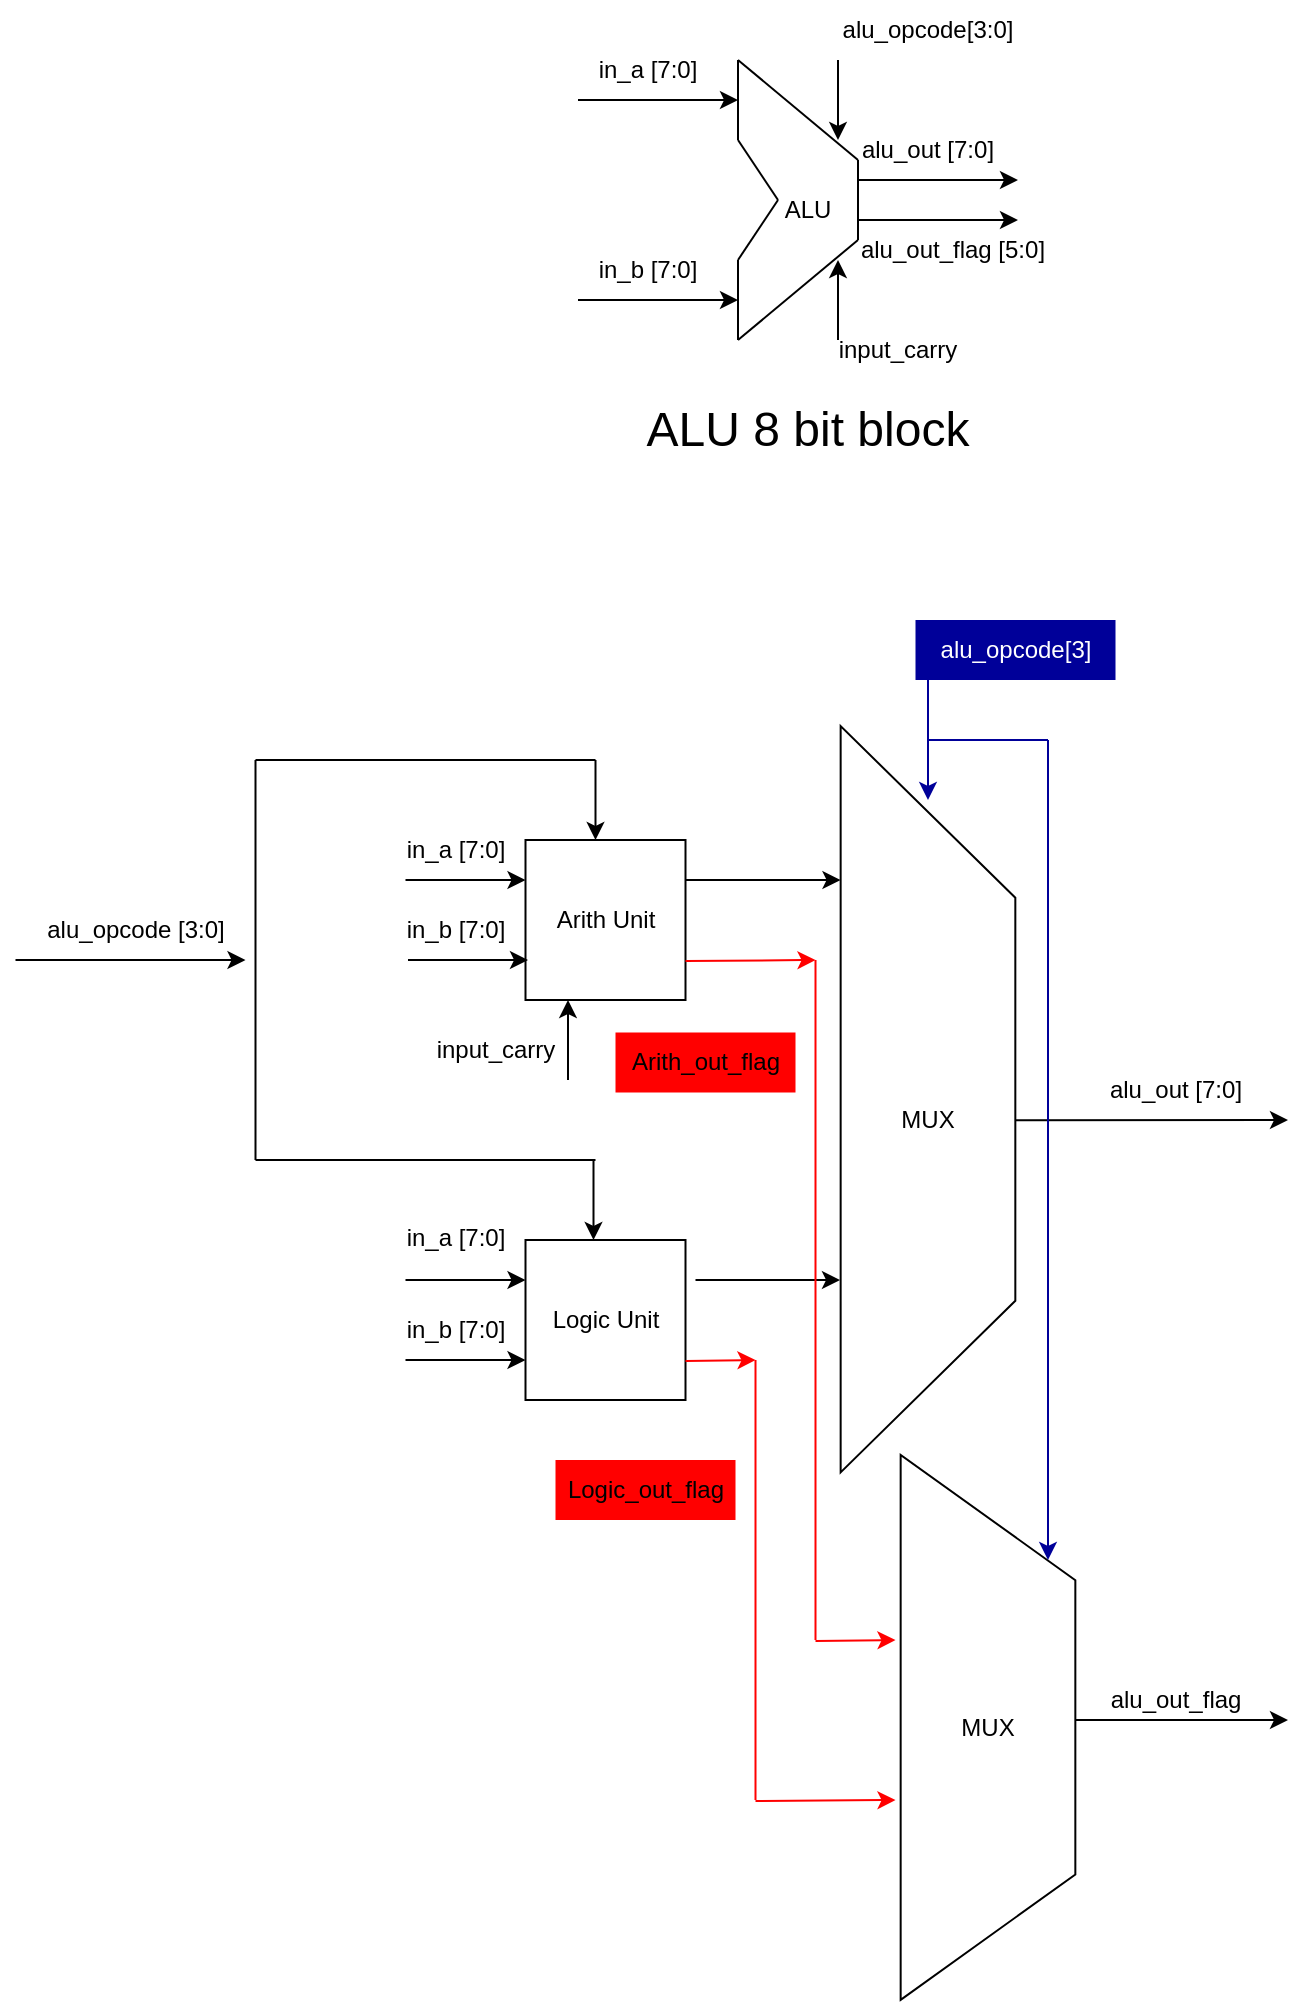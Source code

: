 <mxfile version="26.0.14" pages="6">
  <diagram name="ALU Summary" id="SLZDK1cGRIOzYY7hZdzV">
    <mxGraphModel dx="858" dy="396" grid="1" gridSize="10" guides="1" tooltips="1" connect="1" arrows="1" fold="1" page="1" pageScale="1" pageWidth="850" pageHeight="1100" math="0" shadow="0">
      <root>
        <mxCell id="0" />
        <mxCell id="1" parent="0" />
        <mxCell id="OGMTNZKHlg4p_dHvYljn-48" value="" style="endArrow=none;html=1;rounded=0;" parent="1" edge="1">
          <mxGeometry width="50" height="50" relative="1" as="geometry">
            <mxPoint x="465" y="160" as="sourcePoint" />
            <mxPoint x="405" y="110" as="targetPoint" />
          </mxGeometry>
        </mxCell>
        <mxCell id="OGMTNZKHlg4p_dHvYljn-49" value="" style="endArrow=none;html=1;rounded=0;" parent="1" edge="1">
          <mxGeometry width="50" height="50" relative="1" as="geometry">
            <mxPoint x="405" y="250" as="sourcePoint" />
            <mxPoint x="465" y="200" as="targetPoint" />
          </mxGeometry>
        </mxCell>
        <mxCell id="OGMTNZKHlg4p_dHvYljn-50" value="" style="endArrow=none;html=1;rounded=0;" parent="1" edge="1">
          <mxGeometry width="50" height="50" relative="1" as="geometry">
            <mxPoint x="465" y="200" as="sourcePoint" />
            <mxPoint x="465" y="160" as="targetPoint" />
          </mxGeometry>
        </mxCell>
        <mxCell id="OGMTNZKHlg4p_dHvYljn-51" value="" style="endArrow=none;html=1;rounded=0;" parent="1" edge="1">
          <mxGeometry width="50" height="50" relative="1" as="geometry">
            <mxPoint x="405" y="150" as="sourcePoint" />
            <mxPoint x="405" y="110" as="targetPoint" />
          </mxGeometry>
        </mxCell>
        <mxCell id="OGMTNZKHlg4p_dHvYljn-52" value="" style="endArrow=none;html=1;rounded=0;" parent="1" edge="1">
          <mxGeometry width="50" height="50" relative="1" as="geometry">
            <mxPoint x="405" y="250" as="sourcePoint" />
            <mxPoint x="405" y="210" as="targetPoint" />
          </mxGeometry>
        </mxCell>
        <mxCell id="OGMTNZKHlg4p_dHvYljn-53" value="" style="endArrow=none;html=1;rounded=0;" parent="1" edge="1">
          <mxGeometry width="50" height="50" relative="1" as="geometry">
            <mxPoint x="425" y="180" as="sourcePoint" />
            <mxPoint x="405" y="150" as="targetPoint" />
          </mxGeometry>
        </mxCell>
        <mxCell id="OGMTNZKHlg4p_dHvYljn-54" value="" style="endArrow=none;html=1;rounded=0;" parent="1" edge="1">
          <mxGeometry width="50" height="50" relative="1" as="geometry">
            <mxPoint x="405" y="210" as="sourcePoint" />
            <mxPoint x="425" y="180" as="targetPoint" />
          </mxGeometry>
        </mxCell>
        <mxCell id="OGMTNZKHlg4p_dHvYljn-55" value="" style="endArrow=classic;html=1;rounded=0;" parent="1" edge="1">
          <mxGeometry width="50" height="50" relative="1" as="geometry">
            <mxPoint x="325" y="130" as="sourcePoint" />
            <mxPoint x="405" y="130" as="targetPoint" />
          </mxGeometry>
        </mxCell>
        <mxCell id="OGMTNZKHlg4p_dHvYljn-56" value="" style="endArrow=classic;html=1;rounded=0;" parent="1" edge="1">
          <mxGeometry width="50" height="50" relative="1" as="geometry">
            <mxPoint x="325" y="230" as="sourcePoint" />
            <mxPoint x="405" y="230" as="targetPoint" />
          </mxGeometry>
        </mxCell>
        <mxCell id="OGMTNZKHlg4p_dHvYljn-57" value="in_a [7:0]" style="text;strokeColor=none;align=center;fillColor=none;html=1;verticalAlign=middle;whiteSpace=wrap;rounded=0;" parent="1" vertex="1">
          <mxGeometry x="330" y="100" width="60" height="30" as="geometry" />
        </mxCell>
        <mxCell id="OGMTNZKHlg4p_dHvYljn-58" value="in_b [7:0]" style="text;strokeColor=none;align=center;fillColor=none;html=1;verticalAlign=middle;whiteSpace=wrap;rounded=0;" parent="1" vertex="1">
          <mxGeometry x="330" y="200" width="60" height="30" as="geometry" />
        </mxCell>
        <mxCell id="OGMTNZKHlg4p_dHvYljn-59" value="" style="endArrow=classic;html=1;rounded=0;" parent="1" edge="1">
          <mxGeometry width="50" height="50" relative="1" as="geometry">
            <mxPoint x="465" y="190" as="sourcePoint" />
            <mxPoint x="545" y="190" as="targetPoint" />
          </mxGeometry>
        </mxCell>
        <mxCell id="OGMTNZKHlg4p_dHvYljn-60" value="" style="endArrow=classic;html=1;rounded=0;" parent="1" edge="1">
          <mxGeometry width="50" height="50" relative="1" as="geometry">
            <mxPoint x="455" y="110" as="sourcePoint" />
            <mxPoint x="455" y="150" as="targetPoint" />
            <Array as="points">
              <mxPoint x="455" y="140" />
            </Array>
          </mxGeometry>
        </mxCell>
        <mxCell id="OGMTNZKHlg4p_dHvYljn-61" value="" style="endArrow=classic;html=1;rounded=0;" parent="1" edge="1">
          <mxGeometry width="50" height="50" relative="1" as="geometry">
            <mxPoint x="455" y="250" as="sourcePoint" />
            <mxPoint x="455" y="210" as="targetPoint" />
          </mxGeometry>
        </mxCell>
        <mxCell id="OGMTNZKHlg4p_dHvYljn-62" value="input_carry" style="text;strokeColor=none;align=center;fillColor=none;html=1;verticalAlign=middle;whiteSpace=wrap;rounded=0;" parent="1" vertex="1">
          <mxGeometry x="455" y="240" width="60" height="30" as="geometry" />
        </mxCell>
        <mxCell id="OGMTNZKHlg4p_dHvYljn-63" value="alu_opcode[3:0]" style="text;strokeColor=none;align=center;fillColor=none;html=1;verticalAlign=middle;whiteSpace=wrap;rounded=0;" parent="1" vertex="1">
          <mxGeometry x="455" y="80" width="90" height="30" as="geometry" />
        </mxCell>
        <mxCell id="OGMTNZKHlg4p_dHvYljn-64" value="" style="endArrow=classic;html=1;rounded=0;" parent="1" edge="1">
          <mxGeometry width="50" height="50" relative="1" as="geometry">
            <mxPoint x="465" y="170" as="sourcePoint" />
            <mxPoint x="545" y="170" as="targetPoint" />
          </mxGeometry>
        </mxCell>
        <mxCell id="OGMTNZKHlg4p_dHvYljn-65" value="alu_out_flag [5:0]" style="text;strokeColor=none;align=center;fillColor=none;html=1;verticalAlign=middle;whiteSpace=wrap;rounded=0;" parent="1" vertex="1">
          <mxGeometry x="455" y="190" width="115" height="30" as="geometry" />
        </mxCell>
        <mxCell id="OGMTNZKHlg4p_dHvYljn-66" value="alu_out [7:0]" style="text;strokeColor=none;align=center;fillColor=none;html=1;verticalAlign=middle;whiteSpace=wrap;rounded=0;" parent="1" vertex="1">
          <mxGeometry x="465" y="140" width="70" height="30" as="geometry" />
        </mxCell>
        <mxCell id="OGMTNZKHlg4p_dHvYljn-67" value="ALU" style="text;strokeColor=none;align=center;fillColor=none;html=1;verticalAlign=middle;whiteSpace=wrap;rounded=0;" parent="1" vertex="1">
          <mxGeometry x="405" y="170" width="70" height="30" as="geometry" />
        </mxCell>
        <mxCell id="OGMTNZKHlg4p_dHvYljn-68" value="&lt;font style=&quot;font-size: 24px;&quot;&gt;ALU 8 bit block&lt;/font&gt;" style="text;strokeColor=none;align=center;fillColor=none;html=1;verticalAlign=middle;whiteSpace=wrap;rounded=0;" parent="1" vertex="1">
          <mxGeometry x="320" y="280" width="240" height="30" as="geometry" />
        </mxCell>
        <mxCell id="B_Oty2Es8yPzz53CYlyw-1" value="" style="verticalLabelPosition=middle;verticalAlign=middle;html=1;shape=trapezoid;perimeter=trapezoidPerimeter;whiteSpace=wrap;size=0.23;arcSize=10;flipV=1;labelPosition=center;align=center;rotation=-90;" parent="1" vertex="1">
          <mxGeometry x="313.43" y="585.94" width="373.13" height="87.34" as="geometry" />
        </mxCell>
        <mxCell id="B_Oty2Es8yPzz53CYlyw-5" value="" style="endArrow=classic;html=1;rounded=0;entryX=0.785;entryY=1.001;entryDx=0;entryDy=0;entryPerimeter=0;exitX=1;exitY=0.25;exitDx=0;exitDy=0;" parent="1" edge="1" source="B_Oty2Es8yPzz53CYlyw-6">
          <mxGeometry width="50" height="50" relative="1" as="geometry">
            <mxPoint x="383.75" y="520" as="sourcePoint" />
            <mxPoint x="456.243" y="519.997" as="targetPoint" />
          </mxGeometry>
        </mxCell>
        <mxCell id="B_Oty2Es8yPzz53CYlyw-6" value="Arith Unit" style="whiteSpace=wrap;html=1;aspect=fixed;" parent="1" vertex="1">
          <mxGeometry x="298.75" y="500" width="80" height="80" as="geometry" />
        </mxCell>
        <mxCell id="B_Oty2Es8yPzz53CYlyw-7" value="Logic Unit" style="whiteSpace=wrap;html=1;aspect=fixed;" parent="1" vertex="1">
          <mxGeometry x="298.75" y="700" width="80" height="80" as="geometry" />
        </mxCell>
        <mxCell id="B_Oty2Es8yPzz53CYlyw-8" value="" style="endArrow=classic;html=1;rounded=0;entryX=0.785;entryY=1.001;entryDx=0;entryDy=0;entryPerimeter=0;" parent="1" edge="1">
          <mxGeometry width="50" height="50" relative="1" as="geometry">
            <mxPoint x="383.75" y="720" as="sourcePoint" />
            <mxPoint x="456" y="720" as="targetPoint" />
          </mxGeometry>
        </mxCell>
        <mxCell id="B_Oty2Es8yPzz53CYlyw-9" value="" style="endArrow=classic;html=1;rounded=0;" parent="1" edge="1">
          <mxGeometry width="50" height="50" relative="1" as="geometry">
            <mxPoint x="238.75" y="520" as="sourcePoint" />
            <mxPoint x="298.75" y="520" as="targetPoint" />
          </mxGeometry>
        </mxCell>
        <mxCell id="B_Oty2Es8yPzz53CYlyw-10" value="" style="endArrow=classic;html=1;rounded=0;" parent="1" edge="1">
          <mxGeometry width="50" height="50" relative="1" as="geometry">
            <mxPoint x="240" y="560" as="sourcePoint" />
            <mxPoint x="300" y="560" as="targetPoint" />
          </mxGeometry>
        </mxCell>
        <mxCell id="B_Oty2Es8yPzz53CYlyw-11" value="" style="endArrow=classic;html=1;rounded=0;" parent="1" edge="1">
          <mxGeometry width="50" height="50" relative="1" as="geometry">
            <mxPoint x="238.75" y="720" as="sourcePoint" />
            <mxPoint x="298.75" y="720" as="targetPoint" />
          </mxGeometry>
        </mxCell>
        <mxCell id="B_Oty2Es8yPzz53CYlyw-12" value="" style="endArrow=classic;html=1;rounded=0;" parent="1" edge="1">
          <mxGeometry width="50" height="50" relative="1" as="geometry">
            <mxPoint x="238.75" y="760" as="sourcePoint" />
            <mxPoint x="298.75" y="760" as="targetPoint" />
          </mxGeometry>
        </mxCell>
        <mxCell id="B_Oty2Es8yPzz53CYlyw-14" value="" style="endArrow=classic;html=1;rounded=0;exitX=1;exitY=0.5;exitDx=0;exitDy=0;strokeColor=#FF0000;" parent="1" edge="1">
          <mxGeometry width="50" height="50" relative="1" as="geometry">
            <mxPoint x="378.75" y="560.54" as="sourcePoint" />
            <mxPoint x="443.75" y="560" as="targetPoint" />
          </mxGeometry>
        </mxCell>
        <mxCell id="B_Oty2Es8yPzz53CYlyw-15" value="" style="endArrow=classic;html=1;rounded=0;exitX=1;exitY=0.5;exitDx=0;exitDy=0;strokeColor=#FF0000;" parent="1" edge="1">
          <mxGeometry width="50" height="50" relative="1" as="geometry">
            <mxPoint x="378.75" y="760.54" as="sourcePoint" />
            <mxPoint x="413.75" y="760" as="targetPoint" />
          </mxGeometry>
        </mxCell>
        <mxCell id="B_Oty2Es8yPzz53CYlyw-16" value="" style="endArrow=classic;html=1;rounded=0;exitX=1;exitY=0.5;exitDx=0;exitDy=0;" parent="1" edge="1">
          <mxGeometry width="50" height="50" relative="1" as="geometry">
            <mxPoint x="543.75" y="640.12" as="sourcePoint" />
            <mxPoint x="680" y="640" as="targetPoint" />
          </mxGeometry>
        </mxCell>
        <mxCell id="B_Oty2Es8yPzz53CYlyw-17" value="alu_out [7:0]" style="text;strokeColor=none;align=center;fillColor=none;html=1;verticalAlign=middle;whiteSpace=wrap;rounded=0;" parent="1" vertex="1">
          <mxGeometry x="588.75" y="610" width="70" height="30" as="geometry" />
        </mxCell>
        <mxCell id="B_Oty2Es8yPzz53CYlyw-18" value="in_a [7:0]" style="text;strokeColor=none;align=center;fillColor=none;html=1;verticalAlign=middle;whiteSpace=wrap;rounded=0;" parent="1" vertex="1">
          <mxGeometry x="233.75" y="490" width="60" height="30" as="geometry" />
        </mxCell>
        <mxCell id="B_Oty2Es8yPzz53CYlyw-19" value="in_b [7:0]" style="text;strokeColor=none;align=center;fillColor=none;html=1;verticalAlign=middle;whiteSpace=wrap;rounded=0;" parent="1" vertex="1">
          <mxGeometry x="233.75" y="530" width="60" height="30" as="geometry" />
        </mxCell>
        <mxCell id="B_Oty2Es8yPzz53CYlyw-20" value="in_a [7:0]" style="text;strokeColor=none;align=center;fillColor=none;html=1;verticalAlign=middle;whiteSpace=wrap;rounded=0;" parent="1" vertex="1">
          <mxGeometry x="233.75" y="683.59" width="60" height="30" as="geometry" />
        </mxCell>
        <mxCell id="B_Oty2Es8yPzz53CYlyw-21" value="in_b [7:0]" style="text;strokeColor=none;align=center;fillColor=none;html=1;verticalAlign=middle;whiteSpace=wrap;rounded=0;" parent="1" vertex="1">
          <mxGeometry x="233.75" y="730" width="60" height="30" as="geometry" />
        </mxCell>
        <mxCell id="B_Oty2Es8yPzz53CYlyw-23" value="" style="endArrow=none;html=1;rounded=0;strokeColor=#FF0000;" parent="1" edge="1">
          <mxGeometry width="50" height="50" relative="1" as="geometry">
            <mxPoint x="443.75" y="900" as="sourcePoint" />
            <mxPoint x="443.75" y="560" as="targetPoint" />
          </mxGeometry>
        </mxCell>
        <mxCell id="B_Oty2Es8yPzz53CYlyw-25" value="" style="endArrow=none;html=1;rounded=0;strokeColor=#FF0000;" parent="1" edge="1">
          <mxGeometry width="50" height="50" relative="1" as="geometry">
            <mxPoint x="413.75" y="980" as="sourcePoint" />
            <mxPoint x="413.75" y="760" as="targetPoint" />
          </mxGeometry>
        </mxCell>
        <mxCell id="B_Oty2Es8yPzz53CYlyw-26" value="" style="endArrow=classic;html=1;rounded=0;exitX=1;exitY=0.5;exitDx=0;exitDy=0;strokeColor=#FF0000;" parent="1" edge="1">
          <mxGeometry width="50" height="50" relative="1" as="geometry">
            <mxPoint x="443.75" y="900.54" as="sourcePoint" />
            <mxPoint x="483.75" y="900" as="targetPoint" />
          </mxGeometry>
        </mxCell>
        <mxCell id="B_Oty2Es8yPzz53CYlyw-27" value="" style="endArrow=classic;html=1;rounded=0;exitX=1;exitY=0.5;exitDx=0;exitDy=0;strokeColor=#FF0000;" parent="1" edge="1">
          <mxGeometry width="50" height="50" relative="1" as="geometry">
            <mxPoint x="413.75" y="980.54" as="sourcePoint" />
            <mxPoint x="483.75" y="980" as="targetPoint" />
          </mxGeometry>
        </mxCell>
        <mxCell id="B_Oty2Es8yPzz53CYlyw-28" value="" style="verticalLabelPosition=middle;verticalAlign=middle;html=1;shape=trapezoid;perimeter=trapezoidPerimeter;whiteSpace=wrap;size=0.23;arcSize=10;flipV=1;labelPosition=center;align=center;rotation=-90;" parent="1" vertex="1">
          <mxGeometry x="393.75" y="900" width="272.5" height="87.34" as="geometry" />
        </mxCell>
        <mxCell id="B_Oty2Es8yPzz53CYlyw-29" value="" style="endArrow=classic;html=1;rounded=0;" parent="1" edge="1">
          <mxGeometry width="50" height="50" relative="1" as="geometry">
            <mxPoint x="573.75" y="940.0" as="sourcePoint" />
            <mxPoint x="680" y="940" as="targetPoint" />
          </mxGeometry>
        </mxCell>
        <mxCell id="B_Oty2Es8yPzz53CYlyw-30" value="MUX" style="text;strokeColor=none;align=center;fillColor=none;html=1;verticalAlign=middle;whiteSpace=wrap;rounded=0;" parent="1" vertex="1">
          <mxGeometry x="470" y="624.92" width="60" height="30" as="geometry" />
        </mxCell>
        <mxCell id="B_Oty2Es8yPzz53CYlyw-32" value="MUX" style="text;strokeColor=none;align=center;fillColor=none;html=1;verticalAlign=middle;whiteSpace=wrap;rounded=0;" parent="1" vertex="1">
          <mxGeometry x="500" y="928.67" width="60" height="30" as="geometry" />
        </mxCell>
        <mxCell id="B_Oty2Es8yPzz53CYlyw-33" value="Logic_out_flag" style="text;strokeColor=none;align=center;fillColor=#FF0000;html=1;verticalAlign=middle;whiteSpace=wrap;rounded=0;" parent="1" vertex="1">
          <mxGeometry x="313.75" y="810" width="90" height="30" as="geometry" />
        </mxCell>
        <mxCell id="B_Oty2Es8yPzz53CYlyw-34" value="Arith_out_flag" style="text;strokeColor=none;align=center;fillColor=#FF0000;html=1;verticalAlign=middle;whiteSpace=wrap;rounded=0;" parent="1" vertex="1">
          <mxGeometry x="343.75" y="596.25" width="90" height="30" as="geometry" />
        </mxCell>
        <mxCell id="B_Oty2Es8yPzz53CYlyw-35" value="alu_out_flag" style="text;strokeColor=none;align=center;fillColor=none;html=1;verticalAlign=middle;whiteSpace=wrap;rounded=0;" parent="1" vertex="1">
          <mxGeometry x="593.75" y="920" width="60" height="20" as="geometry" />
        </mxCell>
        <mxCell id="xMle3SMQtsoVIHy9_TtH-1" value="" style="endArrow=classic;html=1;rounded=0;" parent="1" edge="1">
          <mxGeometry width="50" height="50" relative="1" as="geometry">
            <mxPoint x="333.75" y="460" as="sourcePoint" />
            <mxPoint x="333.75" y="500" as="targetPoint" />
          </mxGeometry>
        </mxCell>
        <mxCell id="nakpMoeBFOlW3JQCfTB6-1" value="" style="endArrow=classic;html=1;rounded=0;" parent="1" edge="1">
          <mxGeometry width="50" height="50" relative="1" as="geometry">
            <mxPoint x="332.75" y="660" as="sourcePoint" />
            <mxPoint x="332.75" y="700" as="targetPoint" />
          </mxGeometry>
        </mxCell>
        <mxCell id="nakpMoeBFOlW3JQCfTB6-2" value="" style="endArrow=none;html=1;rounded=0;" parent="1" edge="1">
          <mxGeometry width="50" height="50" relative="1" as="geometry">
            <mxPoint x="163.75" y="660" as="sourcePoint" />
            <mxPoint x="163.75" y="460" as="targetPoint" />
          </mxGeometry>
        </mxCell>
        <mxCell id="nakpMoeBFOlW3JQCfTB6-5" value="" style="endArrow=none;html=1;rounded=0;" parent="1" edge="1">
          <mxGeometry width="50" height="50" relative="1" as="geometry">
            <mxPoint x="333.75" y="460" as="sourcePoint" />
            <mxPoint x="163.75" y="460" as="targetPoint" />
          </mxGeometry>
        </mxCell>
        <mxCell id="nakpMoeBFOlW3JQCfTB6-6" value="" style="endArrow=none;html=1;rounded=0;" parent="1" edge="1">
          <mxGeometry width="50" height="50" relative="1" as="geometry">
            <mxPoint x="333.75" y="660" as="sourcePoint" />
            <mxPoint x="163.75" y="660" as="targetPoint" />
          </mxGeometry>
        </mxCell>
        <mxCell id="nakpMoeBFOlW3JQCfTB6-7" value="alu_opcode [3:0]" style="text;strokeColor=none;align=center;fillColor=none;html=1;verticalAlign=middle;whiteSpace=wrap;rounded=0;" parent="1" vertex="1">
          <mxGeometry x="53.75" y="530" width="100" height="30" as="geometry" />
        </mxCell>
        <mxCell id="nakpMoeBFOlW3JQCfTB6-8" value="" style="endArrow=classic;html=1;rounded=0;" parent="1" edge="1">
          <mxGeometry width="50" height="50" relative="1" as="geometry">
            <mxPoint x="43.75" y="560" as="sourcePoint" />
            <mxPoint x="158.75" y="560" as="targetPoint" />
          </mxGeometry>
        </mxCell>
        <mxCell id="nakpMoeBFOlW3JQCfTB6-9" value="" style="endArrow=classic;html=1;rounded=0;fillColor=#0000FF;strokeColor=#000099;" parent="1" edge="1">
          <mxGeometry width="50" height="50" relative="1" as="geometry">
            <mxPoint x="500" y="420" as="sourcePoint" />
            <mxPoint x="500" y="480" as="targetPoint" />
          </mxGeometry>
        </mxCell>
        <mxCell id="nakpMoeBFOlW3JQCfTB6-10" value="&lt;font color=&quot;#ffffff&quot;&gt;alu_opcode[3]&lt;/font&gt;" style="text;strokeColor=none;align=center;fillColor=#000099;html=1;verticalAlign=middle;whiteSpace=wrap;rounded=0;" parent="1" vertex="1">
          <mxGeometry x="493.75" y="390" width="100" height="30" as="geometry" />
        </mxCell>
        <mxCell id="nakpMoeBFOlW3JQCfTB6-14" value="" style="endArrow=none;html=1;rounded=0;strokeColor=#000099;" parent="1" edge="1">
          <mxGeometry width="50" height="50" relative="1" as="geometry">
            <mxPoint x="560" y="450" as="sourcePoint" />
            <mxPoint x="500" y="450" as="targetPoint" />
          </mxGeometry>
        </mxCell>
        <mxCell id="nakpMoeBFOlW3JQCfTB6-15" value="" style="endArrow=classic;html=1;rounded=0;fillColor=#0000FF;strokeColor=#000099;" parent="1" edge="1">
          <mxGeometry width="50" height="50" relative="1" as="geometry">
            <mxPoint x="560" y="800" as="sourcePoint" />
            <mxPoint x="560" y="860" as="targetPoint" />
          </mxGeometry>
        </mxCell>
        <mxCell id="nakpMoeBFOlW3JQCfTB6-16" value="" style="endArrow=none;html=1;rounded=0;strokeColor=#000099;" parent="1" edge="1">
          <mxGeometry width="50" height="50" relative="1" as="geometry">
            <mxPoint x="560" y="800" as="sourcePoint" />
            <mxPoint x="560" y="450" as="targetPoint" />
          </mxGeometry>
        </mxCell>
        <mxCell id="bf8DlEV4XHRs7Aa268SL-1" value="" style="endArrow=classic;html=1;rounded=0;" edge="1" parent="1">
          <mxGeometry width="50" height="50" relative="1" as="geometry">
            <mxPoint x="320" y="620" as="sourcePoint" />
            <mxPoint x="320" y="580" as="targetPoint" />
          </mxGeometry>
        </mxCell>
        <mxCell id="bf8DlEV4XHRs7Aa268SL-2" value="input_carry" style="text;strokeColor=none;align=center;fillColor=none;html=1;verticalAlign=middle;whiteSpace=wrap;rounded=0;" vertex="1" parent="1">
          <mxGeometry x="253.75" y="590" width="60" height="30" as="geometry" />
        </mxCell>
      </root>
    </mxGraphModel>
  </diagram>
  <diagram id="YqJ0x8HykjtSJMCT45mZ" name="Arith Unit">
    <mxGraphModel dx="2790" dy="1287" grid="1" gridSize="10" guides="1" tooltips="1" connect="1" arrows="1" fold="1" page="1" pageScale="1" pageWidth="850" pageHeight="1100" math="0" shadow="0">
      <root>
        <mxCell id="0" />
        <mxCell id="1" parent="0" />
        <mxCell id="NKERT4lNNOYZTSLvGa-X-65" value="" style="verticalLabelPosition=middle;verticalAlign=middle;html=1;shape=trapezoid;perimeter=trapezoidPerimeter;whiteSpace=wrap;size=0.23;arcSize=10;flipV=1;labelPosition=center;align=center;rotation=-90;" parent="1" vertex="1">
          <mxGeometry x="110.23" y="534.77" width="906.87" height="87.34" as="geometry" />
        </mxCell>
        <mxCell id="NKERT4lNNOYZTSLvGa-X-66" value="Adder" style="whiteSpace=wrap;html=1;aspect=fixed;" parent="1" vertex="1">
          <mxGeometry x="390" y="160" width="70" height="70" as="geometry" />
        </mxCell>
        <mxCell id="NKERT4lNNOYZTSLvGa-X-67" value="" style="endArrow=classic;html=1;rounded=0;exitX=1;exitY=0.25;exitDx=0;exitDy=0;entryX=0.894;entryY=1;entryDx=0;entryDy=0;entryPerimeter=0;" parent="1" edge="1">
          <mxGeometry width="50" height="50" relative="1" as="geometry">
            <mxPoint x="460" y="180.56" as="sourcePoint" />
            <mxPoint x="520" y="180" as="targetPoint" />
            <Array as="points">
              <mxPoint x="490" y="180.06" />
            </Array>
          </mxGeometry>
        </mxCell>
        <mxCell id="NKERT4lNNOYZTSLvGa-X-68" value="Subtractor" style="whiteSpace=wrap;html=1;aspect=fixed;" parent="1" vertex="1">
          <mxGeometry x="390" y="270" width="70" height="70" as="geometry" />
        </mxCell>
        <mxCell id="NKERT4lNNOYZTSLvGa-X-69" value="" style="endArrow=classic;html=1;rounded=0;exitX=1;exitY=0.25;exitDx=0;exitDy=0;entryX=0.894;entryY=1;entryDx=0;entryDy=0;entryPerimeter=0;" parent="1" edge="1">
          <mxGeometry width="50" height="50" relative="1" as="geometry">
            <mxPoint x="460" y="290.56" as="sourcePoint" />
            <mxPoint x="520" y="290" as="targetPoint" />
            <Array as="points">
              <mxPoint x="490" y="290.06" />
            </Array>
          </mxGeometry>
        </mxCell>
        <mxCell id="NKERT4lNNOYZTSLvGa-X-70" value="Divider" style="whiteSpace=wrap;html=1;aspect=fixed;" parent="1" vertex="1">
          <mxGeometry x="390" y="380" width="70" height="70" as="geometry" />
        </mxCell>
        <mxCell id="NKERT4lNNOYZTSLvGa-X-71" value="" style="endArrow=classic;html=1;rounded=0;exitX=1;exitY=0.25;exitDx=0;exitDy=0;entryX=0.894;entryY=1;entryDx=0;entryDy=0;entryPerimeter=0;" parent="1" edge="1">
          <mxGeometry width="50" height="50" relative="1" as="geometry">
            <mxPoint x="460" y="400.56" as="sourcePoint" />
            <mxPoint x="520" y="400" as="targetPoint" />
            <Array as="points">
              <mxPoint x="490" y="400.06" />
            </Array>
          </mxGeometry>
        </mxCell>
        <mxCell id="NKERT4lNNOYZTSLvGa-X-72" value="Multipler" style="whiteSpace=wrap;html=1;aspect=fixed;" parent="1" vertex="1">
          <mxGeometry x="390" y="490" width="70" height="70" as="geometry" />
        </mxCell>
        <mxCell id="NKERT4lNNOYZTSLvGa-X-73" value="" style="endArrow=classic;html=1;rounded=0;exitX=1;exitY=0.25;exitDx=0;exitDy=0;entryX=0.894;entryY=1;entryDx=0;entryDy=0;entryPerimeter=0;" parent="1" edge="1">
          <mxGeometry width="50" height="50" relative="1" as="geometry">
            <mxPoint x="460" y="510.56" as="sourcePoint" />
            <mxPoint x="520" y="510" as="targetPoint" />
            <Array as="points">
              <mxPoint x="490" y="510.06" />
            </Array>
          </mxGeometry>
        </mxCell>
        <mxCell id="NKERT4lNNOYZTSLvGa-X-74" value="Adder" style="whiteSpace=wrap;html=1;aspect=fixed;" parent="1" vertex="1">
          <mxGeometry x="390" y="600" width="70" height="70" as="geometry" />
        </mxCell>
        <mxCell id="NKERT4lNNOYZTSLvGa-X-75" value="" style="endArrow=classic;html=1;rounded=0;exitX=1;exitY=0.25;exitDx=0;exitDy=0;entryX=0.894;entryY=1;entryDx=0;entryDy=0;entryPerimeter=0;" parent="1" edge="1">
          <mxGeometry width="50" height="50" relative="1" as="geometry">
            <mxPoint x="460" y="620.56" as="sourcePoint" />
            <mxPoint x="520" y="620" as="targetPoint" />
            <Array as="points">
              <mxPoint x="490" y="620.06" />
            </Array>
          </mxGeometry>
        </mxCell>
        <mxCell id="NKERT4lNNOYZTSLvGa-X-76" value="" style="endArrow=classic;html=1;rounded=0;exitX=1;exitY=0.25;exitDx=0;exitDy=0;entryX=0.894;entryY=1;entryDx=0;entryDy=0;entryPerimeter=0;" parent="1" edge="1">
          <mxGeometry width="50" height="50" relative="1" as="geometry">
            <mxPoint x="330" y="650.56" as="sourcePoint" />
            <mxPoint x="390" y="650" as="targetPoint" />
            <Array as="points">
              <mxPoint x="360" y="650.06" />
            </Array>
          </mxGeometry>
        </mxCell>
        <mxCell id="NKERT4lNNOYZTSLvGa-X-77" value="1" style="text;strokeColor=none;align=center;fillColor=none;html=1;verticalAlign=middle;whiteSpace=wrap;rounded=0;" parent="1" vertex="1">
          <mxGeometry x="305" y="620" width="60" height="30" as="geometry" />
        </mxCell>
        <mxCell id="NKERT4lNNOYZTSLvGa-X-78" value="Subtractor" style="whiteSpace=wrap;html=1;aspect=fixed;" parent="1" vertex="1">
          <mxGeometry x="390" y="710" width="70" height="70" as="geometry" />
        </mxCell>
        <mxCell id="NKERT4lNNOYZTSLvGa-X-79" value="" style="endArrow=classic;html=1;rounded=0;exitX=1;exitY=0.25;exitDx=0;exitDy=0;entryX=0.894;entryY=1;entryDx=0;entryDy=0;entryPerimeter=0;" parent="1" edge="1">
          <mxGeometry width="50" height="50" relative="1" as="geometry">
            <mxPoint x="330" y="760.56" as="sourcePoint" />
            <mxPoint x="390" y="760" as="targetPoint" />
            <Array as="points">
              <mxPoint x="360" y="760.06" />
            </Array>
          </mxGeometry>
        </mxCell>
        <mxCell id="NKERT4lNNOYZTSLvGa-X-80" value="1" style="text;strokeColor=none;align=center;fillColor=none;html=1;verticalAlign=middle;whiteSpace=wrap;rounded=0;" parent="1" vertex="1">
          <mxGeometry x="305" y="730" width="60" height="30" as="geometry" />
        </mxCell>
        <mxCell id="NKERT4lNNOYZTSLvGa-X-81" value="" style="endArrow=classic;html=1;rounded=0;exitX=1;exitY=0.25;exitDx=0;exitDy=0;entryX=0.894;entryY=1;entryDx=0;entryDy=0;entryPerimeter=0;" parent="1" edge="1">
          <mxGeometry width="50" height="50" relative="1" as="geometry">
            <mxPoint x="460" y="730.56" as="sourcePoint" />
            <mxPoint x="520" y="730" as="targetPoint" />
            <Array as="points">
              <mxPoint x="490" y="730.06" />
            </Array>
          </mxGeometry>
        </mxCell>
        <mxCell id="NKERT4lNNOYZTSLvGa-X-82" value="Shift left" style="whiteSpace=wrap;html=1;aspect=fixed;" parent="1" vertex="1">
          <mxGeometry x="390" y="820" width="70" height="70" as="geometry" />
        </mxCell>
        <mxCell id="NKERT4lNNOYZTSLvGa-X-83" value="Shift right" style="whiteSpace=wrap;html=1;aspect=fixed;" parent="1" vertex="1">
          <mxGeometry x="390" y="930" width="70" height="70" as="geometry" />
        </mxCell>
        <mxCell id="NKERT4lNNOYZTSLvGa-X-84" value="" style="endArrow=classic;html=1;rounded=0;exitX=1;exitY=0.25;exitDx=0;exitDy=0;entryX=0.894;entryY=1;entryDx=0;entryDy=0;entryPerimeter=0;" parent="1" edge="1">
          <mxGeometry width="50" height="50" relative="1" as="geometry">
            <mxPoint x="460" y="840.56" as="sourcePoint" />
            <mxPoint x="520" y="840" as="targetPoint" />
            <Array as="points">
              <mxPoint x="490" y="840.06" />
            </Array>
          </mxGeometry>
        </mxCell>
        <mxCell id="NKERT4lNNOYZTSLvGa-X-85" value="" style="endArrow=classic;html=1;rounded=0;exitX=1;exitY=0.25;exitDx=0;exitDy=0;entryX=0.894;entryY=1;entryDx=0;entryDy=0;entryPerimeter=0;" parent="1" edge="1">
          <mxGeometry width="50" height="50" relative="1" as="geometry">
            <mxPoint x="460" y="950.56" as="sourcePoint" />
            <mxPoint x="520" y="950" as="targetPoint" />
            <Array as="points">
              <mxPoint x="490" y="950.06" />
            </Array>
          </mxGeometry>
        </mxCell>
        <mxCell id="NKERT4lNNOYZTSLvGa-X-86" value="" style="endArrow=classic;html=1;rounded=0;strokeColor=#FF3333;" parent="1" edge="1">
          <mxGeometry width="50" height="50" relative="1" as="geometry">
            <mxPoint x="460" y="214.7" as="sourcePoint" />
            <mxPoint x="500" y="215" as="targetPoint" />
          </mxGeometry>
        </mxCell>
        <mxCell id="NKERT4lNNOYZTSLvGa-X-87" value="" style="endArrow=classic;html=1;rounded=0;strokeColor=#FF3333;" parent="1" edge="1">
          <mxGeometry width="50" height="50" relative="1" as="geometry">
            <mxPoint x="460" y="320" as="sourcePoint" />
            <mxPoint x="500" y="320.3" as="targetPoint" />
          </mxGeometry>
        </mxCell>
        <mxCell id="NKERT4lNNOYZTSLvGa-X-88" value="" style="endArrow=classic;html=1;rounded=0;strokeColor=#FF3333;" parent="1" edge="1">
          <mxGeometry width="50" height="50" relative="1" as="geometry">
            <mxPoint x="460" y="430" as="sourcePoint" />
            <mxPoint x="500" y="430.3" as="targetPoint" />
          </mxGeometry>
        </mxCell>
        <mxCell id="NKERT4lNNOYZTSLvGa-X-89" value="" style="endArrow=classic;html=1;rounded=0;strokeColor=#FF3333;" parent="1" edge="1">
          <mxGeometry width="50" height="50" relative="1" as="geometry">
            <mxPoint x="460" y="540" as="sourcePoint" />
            <mxPoint x="500" y="540.3" as="targetPoint" />
          </mxGeometry>
        </mxCell>
        <mxCell id="NKERT4lNNOYZTSLvGa-X-90" value="" style="endArrow=classic;html=1;rounded=0;strokeColor=#FF3333;" parent="1" edge="1">
          <mxGeometry width="50" height="50" relative="1" as="geometry">
            <mxPoint x="460" y="650" as="sourcePoint" />
            <mxPoint x="500" y="650.3" as="targetPoint" />
          </mxGeometry>
        </mxCell>
        <mxCell id="NKERT4lNNOYZTSLvGa-X-91" value="" style="endArrow=classic;html=1;rounded=0;strokeColor=#FF3333;" parent="1" edge="1">
          <mxGeometry width="50" height="50" relative="1" as="geometry">
            <mxPoint x="460" y="760" as="sourcePoint" />
            <mxPoint x="500" y="760.3" as="targetPoint" />
          </mxGeometry>
        </mxCell>
        <mxCell id="NKERT4lNNOYZTSLvGa-X-92" value="" style="line;strokeWidth=2;html=1;strokeColor=#FF0000;rotation=90;fillColor=default;" parent="1" vertex="1">
          <mxGeometry x="77.5" y="632.5" width="845" height="10" as="geometry" />
        </mxCell>
        <mxCell id="NKERT4lNNOYZTSLvGa-X-93" value="" style="endArrow=classic;html=1;rounded=0;strokeColor=#FF3333;" parent="1" edge="1">
          <mxGeometry width="50" height="50" relative="1" as="geometry">
            <mxPoint x="500" y="1060" as="sourcePoint" />
            <mxPoint x="720" y="1060" as="targetPoint" />
          </mxGeometry>
        </mxCell>
        <mxCell id="NKERT4lNNOYZTSLvGa-X-94" value="Arith_out_flat" style="text;strokeColor=none;align=center;fillColor=#FF0000;html=1;verticalAlign=middle;whiteSpace=wrap;rounded=0;" parent="1" vertex="1">
          <mxGeometry x="610" y="1020" width="80.01" height="30" as="geometry" />
        </mxCell>
        <mxCell id="NKERT4lNNOYZTSLvGa-X-95" value="" style="endArrow=classic;html=1;rounded=0;" parent="1" edge="1">
          <mxGeometry width="50" height="50" relative="1" as="geometry">
            <mxPoint x="610" y="622.22" as="sourcePoint" />
            <mxPoint x="720" y="622" as="targetPoint" />
          </mxGeometry>
        </mxCell>
        <mxCell id="NKERT4lNNOYZTSLvGa-X-96" value="MUX" style="text;strokeColor=none;align=center;fillColor=none;html=1;verticalAlign=middle;whiteSpace=wrap;rounded=0;" parent="1" vertex="1">
          <mxGeometry x="530" y="602.5" width="60" height="30" as="geometry" />
        </mxCell>
        <mxCell id="NKERT4lNNOYZTSLvGa-X-97" value="Arith_out [7:0]" style="text;strokeColor=none;align=center;fillColor=none;html=1;verticalAlign=middle;whiteSpace=wrap;rounded=0;" parent="1" vertex="1">
          <mxGeometry x="620" y="590" width="80" height="30" as="geometry" />
        </mxCell>
        <mxCell id="NKERT4lNNOYZTSLvGa-X-98" value="" style="endArrow=classic;html=1;rounded=0;strokeColor=#66FFFF;exitX=0;exitY=0.5;exitDx=0;exitDy=0;exitPerimeter=0;" parent="1" source="NKERT4lNNOYZTSLvGa-X-105" edge="1">
          <mxGeometry width="50" height="50" relative="1" as="geometry">
            <mxPoint x="425" y="130" as="sourcePoint" />
            <mxPoint x="424.6" y="160" as="targetPoint" />
          </mxGeometry>
        </mxCell>
        <mxCell id="NKERT4lNNOYZTSLvGa-X-99" value="" style="endArrow=classic;html=1;rounded=0;strokeColor=#66FFFF;" parent="1" edge="1">
          <mxGeometry width="50" height="50" relative="1" as="geometry">
            <mxPoint x="424.64" y="240" as="sourcePoint" />
            <mxPoint x="424.64" y="270" as="targetPoint" />
          </mxGeometry>
        </mxCell>
        <mxCell id="NKERT4lNNOYZTSLvGa-X-100" value="" style="endArrow=classic;html=1;rounded=0;strokeColor=#66FFFF;exitX=0;exitY=0.5;exitDx=0;exitDy=0;exitPerimeter=0;" parent="1" source="NKERT4lNNOYZTSLvGa-X-108" edge="1">
          <mxGeometry width="50" height="50" relative="1" as="geometry">
            <mxPoint x="424.66" y="570" as="sourcePoint" />
            <mxPoint x="424.66" y="600" as="targetPoint" />
          </mxGeometry>
        </mxCell>
        <mxCell id="NKERT4lNNOYZTSLvGa-X-101" value="" style="endArrow=classic;html=1;rounded=0;strokeColor=#66FFFF;exitX=0;exitY=0.5;exitDx=0;exitDy=0;exitPerimeter=0;" parent="1" source="NKERT4lNNOYZTSLvGa-X-109" edge="1">
          <mxGeometry width="50" height="50" relative="1" as="geometry">
            <mxPoint x="424.66" y="680" as="sourcePoint" />
            <mxPoint x="424.66" y="710" as="targetPoint" />
          </mxGeometry>
        </mxCell>
        <mxCell id="NKERT4lNNOYZTSLvGa-X-102" value="" style="endArrow=classic;html=1;rounded=0;strokeColor=#66FFFF;exitX=0;exitY=0.5;exitDx=0;exitDy=0;exitPerimeter=0;" parent="1" source="NKERT4lNNOYZTSLvGa-X-110" edge="1">
          <mxGeometry width="50" height="50" relative="1" as="geometry">
            <mxPoint x="424.66" y="790" as="sourcePoint" />
            <mxPoint x="424.66" y="820" as="targetPoint" />
          </mxGeometry>
        </mxCell>
        <mxCell id="NKERT4lNNOYZTSLvGa-X-103" value="" style="endArrow=classic;html=1;rounded=0;strokeColor=#66FFFF;exitX=0;exitY=0.5;exitDx=0;exitDy=0;exitPerimeter=0;" parent="1" source="NKERT4lNNOYZTSLvGa-X-111" edge="1">
          <mxGeometry width="50" height="50" relative="1" as="geometry">
            <mxPoint x="424.66" y="900" as="sourcePoint" />
            <mxPoint x="424.66" y="930" as="targetPoint" />
          </mxGeometry>
        </mxCell>
        <mxCell id="NKERT4lNNOYZTSLvGa-X-104" value="" style="line;strokeWidth=2;html=1;rotation=-90;strokeColor=#66FFFF;" parent="1" vertex="1">
          <mxGeometry x="-55" y="495" width="815" height="10" as="geometry" />
        </mxCell>
        <mxCell id="NKERT4lNNOYZTSLvGa-X-105" value="" style="line;strokeWidth=2;html=1;rotation=-180;strokeColor=#66FFFF;" parent="1" vertex="1">
          <mxGeometry x="350" y="120" width="75" height="10" as="geometry" />
        </mxCell>
        <mxCell id="NKERT4lNNOYZTSLvGa-X-106" value="input_carry" style="text;strokeColor=none;align=center;fillColor=#66FFFF;html=1;verticalAlign=middle;whiteSpace=wrap;rounded=0;" parent="1" vertex="1">
          <mxGeometry x="350" y="70" width="72.5" height="30" as="geometry" />
        </mxCell>
        <mxCell id="NKERT4lNNOYZTSLvGa-X-107" value="" style="line;strokeWidth=2;html=1;rotation=-180;strokeColor=#66FFFF;" parent="1" vertex="1">
          <mxGeometry x="350" y="235" width="75" height="10" as="geometry" />
        </mxCell>
        <mxCell id="NKERT4lNNOYZTSLvGa-X-108" value="" style="line;strokeWidth=2;html=1;rotation=-180;strokeColor=#66FFFF;" parent="1" vertex="1">
          <mxGeometry x="350" y="570" width="75" height="10" as="geometry" />
        </mxCell>
        <mxCell id="NKERT4lNNOYZTSLvGa-X-109" value="" style="line;strokeWidth=2;html=1;rotation=-180;strokeColor=#66FFFF;" parent="1" vertex="1">
          <mxGeometry x="350" y="680" width="75" height="10" as="geometry" />
        </mxCell>
        <mxCell id="NKERT4lNNOYZTSLvGa-X-110" value="" style="line;strokeWidth=2;html=1;rotation=-180;strokeColor=#66FFFF;" parent="1" vertex="1">
          <mxGeometry x="350" y="790" width="75" height="10" as="geometry" />
        </mxCell>
        <mxCell id="NKERT4lNNOYZTSLvGa-X-111" value="" style="line;strokeWidth=2;html=1;rotation=-180;strokeColor=#66FFFF;" parent="1" vertex="1">
          <mxGeometry x="350" y="900" width="75" height="10" as="geometry" />
        </mxCell>
        <mxCell id="NKERT4lNNOYZTSLvGa-X-112" value="" style="endArrow=classic;html=1;rounded=0;strokeColor=#80FF00;exitX=0.994;exitY=0.49;exitDx=0;exitDy=0;exitPerimeter=0;" parent="1" source="NKERT4lNNOYZTSLvGa-X-120" edge="1">
          <mxGeometry width="50" height="50" relative="1" as="geometry">
            <mxPoint x="290" y="180" as="sourcePoint" />
            <mxPoint x="390" y="179.58" as="targetPoint" />
          </mxGeometry>
        </mxCell>
        <mxCell id="NKERT4lNNOYZTSLvGa-X-113" value="" style="endArrow=classic;html=1;rounded=0;strokeColor=#80FF00;exitX=0.851;exitY=0.513;exitDx=0;exitDy=0;exitPerimeter=0;" parent="1" source="NKERT4lNNOYZTSLvGa-X-120" edge="1">
          <mxGeometry width="50" height="50" relative="1" as="geometry">
            <mxPoint x="290" y="290.42" as="sourcePoint" />
            <mxPoint x="390" y="290" as="targetPoint" />
          </mxGeometry>
        </mxCell>
        <mxCell id="NKERT4lNNOYZTSLvGa-X-114" value="" style="endArrow=classic;html=1;rounded=0;strokeColor=#80FF00;exitX=0.71;exitY=0.513;exitDx=0;exitDy=0;exitPerimeter=0;" parent="1" source="NKERT4lNNOYZTSLvGa-X-120" edge="1">
          <mxGeometry width="50" height="50" relative="1" as="geometry">
            <mxPoint x="290" y="400.42" as="sourcePoint" />
            <mxPoint x="390" y="400" as="targetPoint" />
          </mxGeometry>
        </mxCell>
        <mxCell id="NKERT4lNNOYZTSLvGa-X-115" value="" style="endArrow=classic;html=1;rounded=0;strokeColor=#80FF00;exitX=0.567;exitY=0.583;exitDx=0;exitDy=0;exitPerimeter=0;" parent="1" source="NKERT4lNNOYZTSLvGa-X-120" edge="1">
          <mxGeometry width="50" height="50" relative="1" as="geometry">
            <mxPoint x="290" y="510.42" as="sourcePoint" />
            <mxPoint x="390" y="510" as="targetPoint" />
          </mxGeometry>
        </mxCell>
        <mxCell id="NKERT4lNNOYZTSLvGa-X-116" value="" style="endArrow=classic;html=1;rounded=0;strokeColor=#80FF00;exitX=0.428;exitY=0.583;exitDx=0;exitDy=0;exitPerimeter=0;" parent="1" source="NKERT4lNNOYZTSLvGa-X-120" edge="1">
          <mxGeometry width="50" height="50" relative="1" as="geometry">
            <mxPoint x="290" y="617.58" as="sourcePoint" />
            <mxPoint x="390" y="617.16" as="targetPoint" />
          </mxGeometry>
        </mxCell>
        <mxCell id="NKERT4lNNOYZTSLvGa-X-117" value="" style="endArrow=classic;html=1;rounded=0;strokeColor=#80FF00;exitX=0.284;exitY=0.467;exitDx=0;exitDy=0;exitPerimeter=0;" parent="1" source="NKERT4lNNOYZTSLvGa-X-120" edge="1">
          <mxGeometry width="50" height="50" relative="1" as="geometry">
            <mxPoint x="290" y="730.42" as="sourcePoint" />
            <mxPoint x="390" y="730" as="targetPoint" />
          </mxGeometry>
        </mxCell>
        <mxCell id="NKERT4lNNOYZTSLvGa-X-118" value="" style="endArrow=classic;html=1;rounded=0;strokeColor=#80FF00;exitX=0.14;exitY=0.485;exitDx=0;exitDy=0;exitPerimeter=0;" parent="1" source="NKERT4lNNOYZTSLvGa-X-120" edge="1">
          <mxGeometry width="50" height="50" relative="1" as="geometry">
            <mxPoint x="290" y="840.42" as="sourcePoint" />
            <mxPoint x="390" y="840" as="targetPoint" />
          </mxGeometry>
        </mxCell>
        <mxCell id="NKERT4lNNOYZTSLvGa-X-119" value="" style="endArrow=classic;html=1;rounded=0;strokeColor=#80FF00;exitX=0;exitY=0.5;exitDx=0;exitDy=0;exitPerimeter=0;" parent="1" source="NKERT4lNNOYZTSLvGa-X-120" edge="1">
          <mxGeometry width="50" height="50" relative="1" as="geometry">
            <mxPoint x="290" y="950.42" as="sourcePoint" />
            <mxPoint x="390" y="950" as="targetPoint" />
          </mxGeometry>
        </mxCell>
        <mxCell id="NKERT4lNNOYZTSLvGa-X-120" value="" style="line;strokeWidth=2;html=1;rotation=-90;strokeColor=#80FF00;" parent="1" vertex="1">
          <mxGeometry x="-102.5" y="557.5" width="775" height="10" as="geometry" />
        </mxCell>
        <mxCell id="NKERT4lNNOYZTSLvGa-X-121" value="in_a [7:0]" style="text;strokeColor=#80FF00;align=center;fillColor=#80FF00;html=1;verticalAlign=middle;whiteSpace=wrap;rounded=0;" parent="1" vertex="1">
          <mxGeometry x="260" y="145" width="60" height="30" as="geometry" />
        </mxCell>
        <mxCell id="NKERT4lNNOYZTSLvGa-X-122" value="" style="endArrow=classic;html=1;rounded=0;strokeColor=#0000FF;exitX=0.994;exitY=0.49;exitDx=0;exitDy=0;exitPerimeter=0;entryX=0;entryY=0.851;entryDx=0;entryDy=0;entryPerimeter=0;" parent="1" source="NKERT4lNNOYZTSLvGa-X-126" target="NKERT4lNNOYZTSLvGa-X-66" edge="1">
          <mxGeometry width="50" height="50" relative="1" as="geometry">
            <mxPoint x="252.5" y="219.98" as="sourcePoint" />
            <mxPoint x="352.5" y="219.56" as="targetPoint" />
          </mxGeometry>
        </mxCell>
        <mxCell id="NKERT4lNNOYZTSLvGa-X-123" value="" style="endArrow=classic;html=1;rounded=0;strokeColor=#0000FF;exitX=0.851;exitY=0.513;exitDx=0;exitDy=0;exitPerimeter=0;entryX=-0.054;entryY=0.881;entryDx=0;entryDy=0;entryPerimeter=0;" parent="1" source="NKERT4lNNOYZTSLvGa-X-126" target="NKERT4lNNOYZTSLvGa-X-68" edge="1">
          <mxGeometry width="50" height="50" relative="1" as="geometry">
            <mxPoint x="252.5" y="330.4" as="sourcePoint" />
            <mxPoint x="352.5" y="329.98" as="targetPoint" />
          </mxGeometry>
        </mxCell>
        <mxCell id="NKERT4lNNOYZTSLvGa-X-124" value="" style="endArrow=classic;html=1;rounded=0;strokeColor=#0000FF;exitX=0.71;exitY=0.513;exitDx=0;exitDy=0;exitPerimeter=0;entryX=0;entryY=0.857;entryDx=0;entryDy=0;entryPerimeter=0;" parent="1" source="NKERT4lNNOYZTSLvGa-X-126" target="NKERT4lNNOYZTSLvGa-X-70" edge="1">
          <mxGeometry width="50" height="50" relative="1" as="geometry">
            <mxPoint x="252.5" y="440.4" as="sourcePoint" />
            <mxPoint x="352.5" y="439.98" as="targetPoint" />
          </mxGeometry>
        </mxCell>
        <mxCell id="NKERT4lNNOYZTSLvGa-X-125" value="" style="endArrow=classic;html=1;rounded=0;strokeColor=#0000FF;exitX=0.567;exitY=0.583;exitDx=0;exitDy=0;exitPerimeter=0;entryX=-0.049;entryY=0.837;entryDx=0;entryDy=0;entryPerimeter=0;" parent="1" source="NKERT4lNNOYZTSLvGa-X-126" target="NKERT4lNNOYZTSLvGa-X-72" edge="1">
          <mxGeometry width="50" height="50" relative="1" as="geometry">
            <mxPoint x="252.5" y="550.4" as="sourcePoint" />
            <mxPoint x="352.5" y="549.98" as="targetPoint" />
          </mxGeometry>
        </mxCell>
        <mxCell id="NKERT4lNNOYZTSLvGa-X-126" value="" style="line;strokeWidth=2;html=1;rotation=-90;strokeColor=#0000FF;" parent="1" vertex="1">
          <mxGeometry x="-140" y="597.48" width="775" height="10" as="geometry" />
        </mxCell>
        <mxCell id="NKERT4lNNOYZTSLvGa-X-127" value="&lt;font color=&quot;#ffffff&quot;&gt;in_b [7:0]&lt;/font&gt;" style="text;strokeColor=none;align=center;fillColor=#0000FF;html=1;verticalAlign=middle;whiteSpace=wrap;rounded=0;" parent="1" vertex="1">
          <mxGeometry x="200" y="190" width="60" height="30" as="geometry" />
        </mxCell>
        <mxCell id="NKERT4lNNOYZTSLvGa-X-128" value="&lt;font style=&quot;font-size: 24px;&quot;&gt;Arith Unit block&lt;/font&gt;" style="text;strokeColor=none;align=center;fillColor=none;html=1;verticalAlign=middle;whiteSpace=wrap;rounded=0;" parent="1" vertex="1">
          <mxGeometry x="350" y="25" width="180" height="30" as="geometry" />
        </mxCell>
        <mxCell id="FUAyehepm5gIPjyPhPL3-1" value="" style="endArrow=classic;html=1;rounded=0;" parent="1" edge="1">
          <mxGeometry width="50" height="50" relative="1" as="geometry">
            <mxPoint x="580" y="100" as="sourcePoint" />
            <mxPoint x="580" y="262.5" as="targetPoint" />
          </mxGeometry>
        </mxCell>
        <mxCell id="FUAyehepm5gIPjyPhPL3-2" value="alu_opcode [3:0]" style="text;strokeColor=none;align=center;fillColor=none;html=1;verticalAlign=middle;whiteSpace=wrap;rounded=0;" parent="1" vertex="1">
          <mxGeometry x="580" y="90" width="80" height="30" as="geometry" />
        </mxCell>
      </root>
    </mxGraphModel>
  </diagram>
  <diagram id="_H7m3Mu4Hxfc-V-vvd9r" name="Logic Unit">
    <mxGraphModel dx="2575" dy="1188" grid="1" gridSize="10" guides="1" tooltips="1" connect="1" arrows="1" fold="1" page="1" pageScale="1" pageWidth="850" pageHeight="1100" math="0" shadow="0">
      <root>
        <mxCell id="0" />
        <mxCell id="1" parent="0" />
        <mxCell id="0KW2CtsxeFCvIAG9jnuf-1" value="" style="verticalLabelPosition=middle;verticalAlign=middle;html=1;shape=trapezoid;perimeter=trapezoidPerimeter;whiteSpace=wrap;size=0.23;arcSize=10;flipV=1;labelPosition=center;align=center;rotation=-90;" parent="1" vertex="1">
          <mxGeometry x="110.23" y="534.77" width="906.87" height="87.34" as="geometry" />
        </mxCell>
        <mxCell id="0KW2CtsxeFCvIAG9jnuf-4" value="" style="endArrow=classic;html=1;rounded=0;exitX=1;exitY=0.5;exitDx=0;exitDy=0;entryX=0.894;entryY=1;entryDx=0;entryDy=0;entryPerimeter=0;exitPerimeter=0;" parent="1" source="k77qbCex7XqzeUyEQQ0Y-1" edge="1">
          <mxGeometry width="50" height="50" relative="1" as="geometry">
            <mxPoint x="460" y="400.56" as="sourcePoint" />
            <mxPoint x="520" y="400" as="targetPoint" />
            <Array as="points">
              <mxPoint x="490" y="400.06" />
            </Array>
          </mxGeometry>
        </mxCell>
        <mxCell id="0KW2CtsxeFCvIAG9jnuf-5" value="" style="endArrow=classic;html=1;rounded=0;entryX=0.894;entryY=1;entryDx=0;entryDy=0;entryPerimeter=0;" parent="1" source="k77qbCex7XqzeUyEQQ0Y-2" edge="1">
          <mxGeometry width="50" height="50" relative="1" as="geometry">
            <mxPoint x="460" y="505.28" as="sourcePoint" />
            <mxPoint x="520" y="504.72" as="targetPoint" />
            <Array as="points">
              <mxPoint x="490" y="504.78" />
            </Array>
          </mxGeometry>
        </mxCell>
        <mxCell id="0KW2CtsxeFCvIAG9jnuf-6" value="" style="endArrow=classic;html=1;rounded=0;entryX=0.894;entryY=1;entryDx=0;entryDy=0;entryPerimeter=0;" parent="1" source="k77qbCex7XqzeUyEQQ0Y-3" edge="1">
          <mxGeometry width="50" height="50" relative="1" as="geometry">
            <mxPoint x="460" y="624.22" as="sourcePoint" />
            <mxPoint x="520" y="623.66" as="targetPoint" />
            <Array as="points">
              <mxPoint x="490" y="623.72" />
            </Array>
          </mxGeometry>
        </mxCell>
        <mxCell id="0KW2CtsxeFCvIAG9jnuf-7" value="" style="endArrow=classic;html=1;rounded=0;exitX=1;exitY=0.5;exitDx=0;exitDy=0;entryX=0.894;entryY=1;entryDx=0;entryDy=0;entryPerimeter=0;" parent="1" source="k77qbCex7XqzeUyEQQ0Y-4" edge="1">
          <mxGeometry width="50" height="50" relative="1" as="geometry">
            <mxPoint x="460" y="725.28" as="sourcePoint" />
            <mxPoint x="520" y="724.72" as="targetPoint" />
            <Array as="points">
              <mxPoint x="490" y="724.78" />
            </Array>
          </mxGeometry>
        </mxCell>
        <mxCell id="0KW2CtsxeFCvIAG9jnuf-8" value="" style="endArrow=classic;html=1;rounded=0;exitX=1;exitY=0.5;exitDx=0;exitDy=0;entryX=0.894;entryY=1;entryDx=0;entryDy=0;entryPerimeter=0;" parent="1" source="k77qbCex7XqzeUyEQQ0Y-7" edge="1">
          <mxGeometry width="50" height="50" relative="1" as="geometry">
            <mxPoint x="460" y="835.28" as="sourcePoint" />
            <mxPoint x="520" y="834.72" as="targetPoint" />
            <Array as="points">
              <mxPoint x="490" y="834.78" />
            </Array>
          </mxGeometry>
        </mxCell>
        <mxCell id="0KW2CtsxeFCvIAG9jnuf-9" value="" style="endArrow=classic;html=1;rounded=0;" parent="1" edge="1">
          <mxGeometry width="50" height="50" relative="1" as="geometry">
            <mxPoint x="610" y="622.22" as="sourcePoint" />
            <mxPoint x="720" y="622" as="targetPoint" />
          </mxGeometry>
        </mxCell>
        <mxCell id="0KW2CtsxeFCvIAG9jnuf-10" value="MUX" style="text;strokeColor=none;align=center;fillColor=none;html=1;verticalAlign=middle;whiteSpace=wrap;rounded=0;" parent="1" vertex="1">
          <mxGeometry x="533.67" y="592.11" width="60" height="30" as="geometry" />
        </mxCell>
        <mxCell id="k77qbCex7XqzeUyEQQ0Y-1" value="" style="verticalLabelPosition=bottom;shadow=0;dashed=0;align=center;html=1;verticalAlign=top;shape=mxgraph.electrical.logic_gates.logic_gate;operation=and;" parent="1" vertex="1">
          <mxGeometry x="320" y="370" width="80" height="60" as="geometry" />
        </mxCell>
        <mxCell id="k77qbCex7XqzeUyEQQ0Y-2" value="" style="verticalLabelPosition=bottom;shadow=0;dashed=0;align=center;html=1;verticalAlign=top;shape=mxgraph.electrical.logic_gates.logic_gate;operation=or;" parent="1" vertex="1">
          <mxGeometry x="320" y="480" width="80" height="50" as="geometry" />
        </mxCell>
        <mxCell id="k77qbCex7XqzeUyEQQ0Y-3" value="" style="verticalLabelPosition=bottom;shadow=0;dashed=0;align=center;html=1;verticalAlign=top;shape=mxgraph.electrical.logic_gates.logic_gate;operation=xor;" parent="1" vertex="1">
          <mxGeometry x="320" y="600" width="80" height="47.89" as="geometry" />
        </mxCell>
        <mxCell id="k77qbCex7XqzeUyEQQ0Y-4" value="NOT" style="triangle;whiteSpace=wrap;html=1;" parent="1" vertex="1">
          <mxGeometry x="350" y="700" width="50" height="50" as="geometry" />
        </mxCell>
        <mxCell id="k77qbCex7XqzeUyEQQ0Y-6" value="" style="endArrow=classic;html=1;rounded=0;strokeColor=#80FF00;exitX=0.25;exitY=0.5;exitDx=0;exitDy=0;exitPerimeter=0;" parent="1" edge="1" source="5-b38I8ADGEZ9aeQr5T8-1">
          <mxGeometry width="50" height="50" relative="1" as="geometry">
            <mxPoint x="280" y="725" as="sourcePoint" />
            <mxPoint x="350" y="724.85" as="targetPoint" />
          </mxGeometry>
        </mxCell>
        <mxCell id="k77qbCex7XqzeUyEQQ0Y-7" value="NOT" style="triangle;whiteSpace=wrap;html=1;" parent="1" vertex="1">
          <mxGeometry x="350" y="810" width="50" height="50" as="geometry" />
        </mxCell>
        <mxCell id="k77qbCex7XqzeUyEQQ0Y-8" value="" style="endArrow=classic;html=1;rounded=0;strokeColor=#0000FF;exitX=0.106;exitY=0.35;exitDx=0;exitDy=0;exitPerimeter=0;" parent="1" edge="1" source="GsY7TYFepeV1shJso06h-1">
          <mxGeometry width="50" height="50" relative="1" as="geometry">
            <mxPoint x="280" y="835" as="sourcePoint" />
            <mxPoint x="350" y="834.85" as="targetPoint" />
          </mxGeometry>
        </mxCell>
        <mxCell id="k77qbCex7XqzeUyEQQ0Y-9" value="Comparator" style="whiteSpace=wrap;html=1;aspect=fixed;" parent="1" vertex="1">
          <mxGeometry x="325" y="250" width="70" height="70" as="geometry" />
        </mxCell>
        <mxCell id="7e79nXbfbjPYmmDfYNaO-1" value="" style="endArrow=classic;html=1;rounded=0;strokeColor=#0000FF;exitX=0.359;exitY=0.45;exitDx=0;exitDy=0;exitPerimeter=0;" edge="1" parent="1" source="GsY7TYFepeV1shJso06h-1">
          <mxGeometry width="50" height="50" relative="1" as="geometry">
            <mxPoint x="250" y="640.15" as="sourcePoint" />
            <mxPoint x="320" y="640" as="targetPoint" />
          </mxGeometry>
        </mxCell>
        <mxCell id="7e79nXbfbjPYmmDfYNaO-2" value="" style="endArrow=classic;html=1;rounded=0;strokeColor=#80FF00;exitX=0.399;exitY=0.472;exitDx=0;exitDy=0;exitPerimeter=0;" edge="1" parent="1" source="5-b38I8ADGEZ9aeQr5T8-1">
          <mxGeometry width="50" height="50" relative="1" as="geometry">
            <mxPoint x="250" y="607.16" as="sourcePoint" />
            <mxPoint x="320" y="607.01" as="targetPoint" />
          </mxGeometry>
        </mxCell>
        <mxCell id="7e79nXbfbjPYmmDfYNaO-3" value="" style="endArrow=classic;html=1;rounded=0;strokeColor=#80FF00;exitX=0.551;exitY=0.444;exitDx=0;exitDy=0;exitPerimeter=0;" edge="1" parent="1" source="5-b38I8ADGEZ9aeQr5T8-1">
          <mxGeometry width="50" height="50" relative="1" as="geometry">
            <mxPoint x="250" y="490.15" as="sourcePoint" />
            <mxPoint x="320" y="490" as="targetPoint" />
          </mxGeometry>
        </mxCell>
        <mxCell id="7e79nXbfbjPYmmDfYNaO-4" value="" style="endArrow=classic;html=1;rounded=0;strokeColor=#0000FF;exitX=0.513;exitY=0.393;exitDx=0;exitDy=0;exitPerimeter=0;" edge="1" parent="1" source="GsY7TYFepeV1shJso06h-1">
          <mxGeometry width="50" height="50" relative="1" as="geometry">
            <mxPoint x="250" y="520.15" as="sourcePoint" />
            <mxPoint x="320" y="520" as="targetPoint" />
          </mxGeometry>
        </mxCell>
        <mxCell id="7e79nXbfbjPYmmDfYNaO-5" value="" style="endArrow=classic;html=1;rounded=0;strokeColor=#80FF00;exitX=0.692;exitY=0.417;exitDx=0;exitDy=0;exitPerimeter=0;" edge="1" parent="1" source="5-b38I8ADGEZ9aeQr5T8-1">
          <mxGeometry width="50" height="50" relative="1" as="geometry">
            <mxPoint x="250" y="380.15" as="sourcePoint" />
            <mxPoint x="320" y="380" as="targetPoint" />
          </mxGeometry>
        </mxCell>
        <mxCell id="7e79nXbfbjPYmmDfYNaO-6" value="" style="endArrow=classic;html=1;rounded=0;strokeColor=#0000FF;exitX=0.642;exitY=0.564;exitDx=0;exitDy=0;exitPerimeter=0;" edge="1" parent="1" source="GsY7TYFepeV1shJso06h-1">
          <mxGeometry width="50" height="50" relative="1" as="geometry">
            <mxPoint x="250" y="420.15" as="sourcePoint" />
            <mxPoint x="320" y="420" as="targetPoint" />
          </mxGeometry>
        </mxCell>
        <mxCell id="7e79nXbfbjPYmmDfYNaO-7" value="" style="endArrow=classic;html=1;rounded=0;strokeColor=#80FF00;exitX=0.835;exitY=0.583;exitDx=0;exitDy=0;exitPerimeter=0;" edge="1" parent="1" source="5-b38I8ADGEZ9aeQr5T8-1">
          <mxGeometry width="50" height="50" relative="1" as="geometry">
            <mxPoint x="255" y="270.15" as="sourcePoint" />
            <mxPoint x="325" y="270" as="targetPoint" />
          </mxGeometry>
        </mxCell>
        <mxCell id="7e79nXbfbjPYmmDfYNaO-8" value="" style="endArrow=classic;html=1;rounded=0;strokeColor=#0000FF;exitX=0.795;exitY=0.393;exitDx=0;exitDy=0;exitPerimeter=0;" edge="1" parent="1" source="GsY7TYFepeV1shJso06h-1">
          <mxGeometry width="50" height="50" relative="1" as="geometry">
            <mxPoint x="255" y="300.15" as="sourcePoint" />
            <mxPoint x="325" y="300" as="targetPoint" />
          </mxGeometry>
        </mxCell>
        <mxCell id="5-b38I8ADGEZ9aeQr5T8-1" value="" style="line;strokeWidth=2;html=1;rotation=-90;strokeColor=#80FF00;" vertex="1" parent="1">
          <mxGeometry x="-160" y="524.77" width="775" height="10" as="geometry" />
        </mxCell>
        <mxCell id="1SB9AghgGjBNL9xze6mM-1" value="in_a [7:0]" style="text;strokeColor=#80FF00;align=center;fillColor=#80FF00;html=1;verticalAlign=middle;whiteSpace=wrap;rounded=0;" vertex="1" parent="1">
          <mxGeometry x="210" y="110" width="60" height="30" as="geometry" />
        </mxCell>
        <mxCell id="GsY7TYFepeV1shJso06h-1" value="" style="line;strokeWidth=2;html=1;rotation=-90;strokeColor=#0000FF;" vertex="1" parent="1">
          <mxGeometry x="-220" y="524.77" width="775" height="10" as="geometry" />
        </mxCell>
        <mxCell id="ULIC8AXWWUmKga697L94-1" value="&lt;font color=&quot;#ffffff&quot;&gt;in_b [7:0]&lt;/font&gt;" style="text;strokeColor=none;align=center;fillColor=#0000FF;html=1;verticalAlign=middle;whiteSpace=wrap;rounded=0;" vertex="1" parent="1">
          <mxGeometry x="137.5" y="110" width="60" height="30" as="geometry" />
        </mxCell>
        <mxCell id="ULIC8AXWWUmKga697L94-2" value="" style="endArrow=classic;html=1;rounded=0;" edge="1" parent="1">
          <mxGeometry width="50" height="50" relative="1" as="geometry">
            <mxPoint x="360" y="80" as="sourcePoint" />
            <mxPoint x="720" y="80" as="targetPoint" />
          </mxGeometry>
        </mxCell>
        <mxCell id="ULIC8AXWWUmKga697L94-5" value="" style="endArrow=none;html=1;rounded=0;" edge="1" parent="1">
          <mxGeometry width="50" height="50" relative="1" as="geometry">
            <mxPoint x="359.92" y="250" as="sourcePoint" />
            <mxPoint x="360" y="80" as="targetPoint" />
          </mxGeometry>
        </mxCell>
        <mxCell id="ULIC8AXWWUmKga697L94-6" value="logic_out [7:0]" style="text;strokeColor=none;align=center;fillColor=none;html=1;verticalAlign=middle;whiteSpace=wrap;rounded=0;" vertex="1" parent="1">
          <mxGeometry x="620" y="592.11" width="90" height="30" as="geometry" />
        </mxCell>
        <mxCell id="FLyAzHvvrbCv5CxIpv7j-1" value="logic_out_flag [5:0]" style="text;strokeColor=none;align=center;fillColor=none;html=1;verticalAlign=middle;whiteSpace=wrap;rounded=0;" vertex="1" parent="1">
          <mxGeometry x="570" y="50" width="110" height="30" as="geometry" />
        </mxCell>
        <mxCell id="OzCSqcgiQVTMbBWzrAEt-1" value="&lt;font style=&quot;font-size: 24px;&quot;&gt;Logic Unit Block&lt;/font&gt;" style="text;strokeColor=none;align=center;fillColor=none;html=1;verticalAlign=middle;whiteSpace=wrap;rounded=0;" vertex="1" parent="1">
          <mxGeometry x="273.67" y="20" width="260" height="30" as="geometry" />
        </mxCell>
        <mxCell id="OzCSqcgiQVTMbBWzrAEt-2" value="" style="endArrow=classic;html=1;rounded=0;" edge="1" parent="1">
          <mxGeometry width="50" height="50" relative="1" as="geometry">
            <mxPoint x="580" y="180" as="sourcePoint" />
            <mxPoint x="580" y="260" as="targetPoint" />
          </mxGeometry>
        </mxCell>
        <mxCell id="OzCSqcgiQVTMbBWzrAEt-3" value="alu_opcode [3:0]" style="text;strokeColor=none;align=center;fillColor=none;html=1;verticalAlign=middle;whiteSpace=wrap;rounded=0;" vertex="1" parent="1">
          <mxGeometry x="555" y="150" width="115" height="30" as="geometry" />
        </mxCell>
      </root>
    </mxGraphModel>
  </diagram>
  <diagram id="RwA2W3_vXvW7XK0ujLE1" name="8 bit Full Adder">
    <mxGraphModel dx="819" dy="441" grid="1" gridSize="10" guides="1" tooltips="1" connect="1" arrows="1" fold="1" page="1" pageScale="1" pageWidth="850" pageHeight="1100" math="0" shadow="0">
      <root>
        <mxCell id="0" />
        <mxCell id="1" parent="0" />
        <mxCell id="W2KDJ_MxCkgjTWh2_CpK-25" value="" style="rounded=0;whiteSpace=wrap;html=1;" vertex="1" parent="1">
          <mxGeometry x="220" y="170" width="340" height="210" as="geometry" />
        </mxCell>
        <mxCell id="W2KDJ_MxCkgjTWh2_CpK-1" value="" style="verticalLabelPosition=bottom;shadow=0;dashed=0;align=center;html=1;verticalAlign=top;shape=mxgraph.electrical.logic_gates.logic_gate;operation=xor;" vertex="1" parent="1">
          <mxGeometry x="270" y="180" width="70" height="40" as="geometry" />
        </mxCell>
        <mxCell id="W2KDJ_MxCkgjTWh2_CpK-9" style="edgeStyle=orthogonalEdgeStyle;rounded=0;orthogonalLoop=1;jettySize=auto;html=1;" edge="1" parent="1" source="W2KDJ_MxCkgjTWh2_CpK-2">
          <mxGeometry relative="1" as="geometry">
            <mxPoint x="600" y="210" as="targetPoint" />
          </mxGeometry>
        </mxCell>
        <mxCell id="W2KDJ_MxCkgjTWh2_CpK-2" value="" style="verticalLabelPosition=bottom;shadow=0;dashed=0;align=center;html=1;verticalAlign=top;shape=mxgraph.electrical.logic_gates.logic_gate;operation=xor;" vertex="1" parent="1">
          <mxGeometry x="370" y="190" width="70" height="40" as="geometry" />
        </mxCell>
        <mxCell id="W2KDJ_MxCkgjTWh2_CpK-3" style="edgeStyle=orthogonalEdgeStyle;rounded=0;orthogonalLoop=1;jettySize=auto;html=1;entryX=0;entryY=0.25;entryDx=0;entryDy=0;entryPerimeter=0;" edge="1" parent="1" source="W2KDJ_MxCkgjTWh2_CpK-1" target="W2KDJ_MxCkgjTWh2_CpK-2">
          <mxGeometry relative="1" as="geometry" />
        </mxCell>
        <mxCell id="W2KDJ_MxCkgjTWh2_CpK-4" value="" style="verticalLabelPosition=bottom;shadow=0;dashed=0;align=center;html=1;verticalAlign=top;shape=mxgraph.electrical.logic_gates.logic_gate;operation=and;" vertex="1" parent="1">
          <mxGeometry x="370" y="260" width="70" height="40" as="geometry" />
        </mxCell>
        <mxCell id="W2KDJ_MxCkgjTWh2_CpK-6" value="" style="endArrow=none;html=1;rounded=0;" edge="1" parent="1">
          <mxGeometry width="50" height="50" relative="1" as="geometry">
            <mxPoint x="350" y="220" as="sourcePoint" />
            <mxPoint x="370" y="220" as="targetPoint" />
          </mxGeometry>
        </mxCell>
        <mxCell id="W2KDJ_MxCkgjTWh2_CpK-7" value="" style="endArrow=none;html=1;rounded=0;" edge="1" parent="1">
          <mxGeometry width="50" height="50" relative="1" as="geometry">
            <mxPoint x="350" y="270" as="sourcePoint" />
            <mxPoint x="350" y="220" as="targetPoint" />
          </mxGeometry>
        </mxCell>
        <mxCell id="W2KDJ_MxCkgjTWh2_CpK-8" value="" style="endArrow=none;html=1;rounded=0;entryX=0;entryY=0.25;entryDx=0;entryDy=0;entryPerimeter=0;" edge="1" parent="1" target="W2KDJ_MxCkgjTWh2_CpK-4">
          <mxGeometry width="50" height="50" relative="1" as="geometry">
            <mxPoint x="350" y="270" as="sourcePoint" />
            <mxPoint x="400" y="220" as="targetPoint" />
          </mxGeometry>
        </mxCell>
        <mxCell id="W2KDJ_MxCkgjTWh2_CpK-10" value="" style="verticalLabelPosition=bottom;shadow=0;dashed=0;align=center;html=1;verticalAlign=top;shape=mxgraph.electrical.logic_gates.logic_gate;operation=and;" vertex="1" parent="1">
          <mxGeometry x="370" y="330" width="70" height="40" as="geometry" />
        </mxCell>
        <mxCell id="W2KDJ_MxCkgjTWh2_CpK-14" style="edgeStyle=orthogonalEdgeStyle;rounded=0;orthogonalLoop=1;jettySize=auto;html=1;exitX=1;exitY=0.5;exitDx=0;exitDy=0;exitPerimeter=0;" edge="1" parent="1" source="W2KDJ_MxCkgjTWh2_CpK-11">
          <mxGeometry relative="1" as="geometry">
            <mxPoint x="600" y="310" as="targetPoint" />
          </mxGeometry>
        </mxCell>
        <mxCell id="W2KDJ_MxCkgjTWh2_CpK-11" value="" style="verticalLabelPosition=bottom;shadow=0;dashed=0;align=center;html=1;verticalAlign=top;shape=mxgraph.electrical.logic_gates.logic_gate;operation=or;" vertex="1" parent="1">
          <mxGeometry x="480" y="290" width="55" height="40" as="geometry" />
        </mxCell>
        <mxCell id="W2KDJ_MxCkgjTWh2_CpK-12" style="edgeStyle=orthogonalEdgeStyle;rounded=0;orthogonalLoop=1;jettySize=auto;html=1;exitX=1;exitY=0.5;exitDx=0;exitDy=0;exitPerimeter=0;entryX=0;entryY=0.25;entryDx=0;entryDy=0;entryPerimeter=0;" edge="1" parent="1" source="W2KDJ_MxCkgjTWh2_CpK-4" target="W2KDJ_MxCkgjTWh2_CpK-11">
          <mxGeometry relative="1" as="geometry" />
        </mxCell>
        <mxCell id="W2KDJ_MxCkgjTWh2_CpK-13" style="edgeStyle=orthogonalEdgeStyle;rounded=0;orthogonalLoop=1;jettySize=auto;html=1;entryX=0;entryY=0.75;entryDx=0;entryDy=0;entryPerimeter=0;" edge="1" parent="1" source="W2KDJ_MxCkgjTWh2_CpK-10" target="W2KDJ_MxCkgjTWh2_CpK-11">
          <mxGeometry relative="1" as="geometry" />
        </mxCell>
        <mxCell id="W2KDJ_MxCkgjTWh2_CpK-15" value="" style="endArrow=classic;html=1;rounded=0;entryX=0;entryY=0.25;entryDx=0;entryDy=0;entryPerimeter=0;" edge="1" parent="1" target="W2KDJ_MxCkgjTWh2_CpK-1">
          <mxGeometry width="50" height="50" relative="1" as="geometry">
            <mxPoint x="200" y="190" as="sourcePoint" />
            <mxPoint x="210" y="140" as="targetPoint" />
          </mxGeometry>
        </mxCell>
        <mxCell id="W2KDJ_MxCkgjTWh2_CpK-16" value="" style="endArrow=classic;html=1;rounded=0;entryX=0;entryY=0.75;entryDx=0;entryDy=0;entryPerimeter=0;" edge="1" parent="1" target="W2KDJ_MxCkgjTWh2_CpK-1">
          <mxGeometry width="50" height="50" relative="1" as="geometry">
            <mxPoint x="200" y="210" as="sourcePoint" />
            <mxPoint x="250" y="160" as="targetPoint" />
          </mxGeometry>
        </mxCell>
        <mxCell id="W2KDJ_MxCkgjTWh2_CpK-17" value="" style="endArrow=none;html=1;rounded=0;" edge="1" parent="1">
          <mxGeometry width="50" height="50" relative="1" as="geometry">
            <mxPoint x="240" y="340" as="sourcePoint" />
            <mxPoint x="240" y="190" as="targetPoint" />
          </mxGeometry>
        </mxCell>
        <mxCell id="W2KDJ_MxCkgjTWh2_CpK-18" value="" style="endArrow=classic;html=1;rounded=0;entryX=0;entryY=0.25;entryDx=0;entryDy=0;entryPerimeter=0;" edge="1" parent="1" target="W2KDJ_MxCkgjTWh2_CpK-10">
          <mxGeometry width="50" height="50" relative="1" as="geometry">
            <mxPoint x="240" y="340" as="sourcePoint" />
            <mxPoint x="290" y="290" as="targetPoint" />
          </mxGeometry>
        </mxCell>
        <mxCell id="W2KDJ_MxCkgjTWh2_CpK-19" value="" style="endArrow=none;html=1;rounded=0;" edge="1" parent="1">
          <mxGeometry width="50" height="50" relative="1" as="geometry">
            <mxPoint x="230" y="360" as="sourcePoint" />
            <mxPoint x="230" y="210" as="targetPoint" />
          </mxGeometry>
        </mxCell>
        <mxCell id="W2KDJ_MxCkgjTWh2_CpK-20" value="" style="endArrow=classic;html=1;rounded=0;entryX=0;entryY=0.75;entryDx=0;entryDy=0;entryPerimeter=0;" edge="1" parent="1" target="W2KDJ_MxCkgjTWh2_CpK-10">
          <mxGeometry width="50" height="50" relative="1" as="geometry">
            <mxPoint x="230" y="360" as="sourcePoint" />
            <mxPoint x="280" y="310" as="targetPoint" />
          </mxGeometry>
        </mxCell>
        <mxCell id="W2KDJ_MxCkgjTWh2_CpK-21" value="" style="endArrow=none;html=1;rounded=0;" edge="1" parent="1">
          <mxGeometry width="50" height="50" relative="1" as="geometry">
            <mxPoint x="340" y="290" as="sourcePoint" />
            <mxPoint x="340" y="200" as="targetPoint" />
          </mxGeometry>
        </mxCell>
        <mxCell id="W2KDJ_MxCkgjTWh2_CpK-22" value="" style="endArrow=classic;html=1;rounded=0;entryX=0;entryY=0.75;entryDx=0;entryDy=0;entryPerimeter=0;" edge="1" parent="1" target="W2KDJ_MxCkgjTWh2_CpK-4">
          <mxGeometry width="50" height="50" relative="1" as="geometry">
            <mxPoint x="340" y="290" as="sourcePoint" />
            <mxPoint x="390" y="240" as="targetPoint" />
          </mxGeometry>
        </mxCell>
        <mxCell id="W2KDJ_MxCkgjTWh2_CpK-23" value="" style="endArrow=none;html=1;rounded=0;" edge="1" parent="1">
          <mxGeometry width="50" height="50" relative="1" as="geometry">
            <mxPoint x="200" y="240" as="sourcePoint" />
            <mxPoint x="350" y="240" as="targetPoint" />
          </mxGeometry>
        </mxCell>
        <mxCell id="W2KDJ_MxCkgjTWh2_CpK-24" value="" style="shape=waypoint;sketch=0;fillStyle=solid;size=6;pointerEvents=1;points=[];fillColor=none;resizable=0;rotatable=0;perimeter=centerPerimeter;snapToPoint=1;" vertex="1" parent="1">
          <mxGeometry x="340" y="230" width="20" height="20" as="geometry" />
        </mxCell>
        <mxCell id="W2KDJ_MxCkgjTWh2_CpK-26" value="A" style="text;strokeColor=none;align=center;fillColor=none;html=1;verticalAlign=middle;whiteSpace=wrap;rounded=0;" vertex="1" parent="1">
          <mxGeometry x="190" y="170" width="20" height="20" as="geometry" />
        </mxCell>
        <mxCell id="W2KDJ_MxCkgjTWh2_CpK-27" value="B" style="text;strokeColor=none;align=center;fillColor=none;html=1;verticalAlign=middle;whiteSpace=wrap;rounded=0;" vertex="1" parent="1">
          <mxGeometry x="190" y="190" width="20" height="20" as="geometry" />
        </mxCell>
        <mxCell id="W2KDJ_MxCkgjTWh2_CpK-28" value="Cin" style="text;strokeColor=none;align=center;fillColor=none;html=1;verticalAlign=middle;whiteSpace=wrap;rounded=0;" vertex="1" parent="1">
          <mxGeometry x="190" y="220" width="20" height="20" as="geometry" />
        </mxCell>
        <mxCell id="W2KDJ_MxCkgjTWh2_CpK-29" value="S" style="text;strokeColor=none;align=center;fillColor=none;html=1;verticalAlign=middle;whiteSpace=wrap;rounded=0;" vertex="1" parent="1">
          <mxGeometry x="580" y="190" width="20" height="20" as="geometry" />
        </mxCell>
        <mxCell id="W2KDJ_MxCkgjTWh2_CpK-30" value="Cout" style="text;strokeColor=none;align=center;fillColor=none;html=1;verticalAlign=middle;whiteSpace=wrap;rounded=0;" vertex="1" parent="1">
          <mxGeometry x="580" y="290" width="20" height="20" as="geometry" />
        </mxCell>
        <mxCell id="W2KDJ_MxCkgjTWh2_CpK-31" value="1 bit Full Adder" style="rounded=0;whiteSpace=wrap;html=1;" vertex="1" parent="1">
          <mxGeometry x="320" y="40" width="120" height="80" as="geometry" />
        </mxCell>
        <mxCell id="W2KDJ_MxCkgjTWh2_CpK-32" value="" style="endArrow=classic;html=1;rounded=0;" edge="1" parent="1">
          <mxGeometry width="50" height="50" relative="1" as="geometry">
            <mxPoint x="240" y="50" as="sourcePoint" />
            <mxPoint x="320" y="50" as="targetPoint" />
          </mxGeometry>
        </mxCell>
        <mxCell id="W2KDJ_MxCkgjTWh2_CpK-33" value="" style="endArrow=classic;html=1;rounded=0;" edge="1" parent="1">
          <mxGeometry width="50" height="50" relative="1" as="geometry">
            <mxPoint x="240" y="79.8" as="sourcePoint" />
            <mxPoint x="320" y="79.8" as="targetPoint" />
          </mxGeometry>
        </mxCell>
        <mxCell id="W2KDJ_MxCkgjTWh2_CpK-34" value="" style="endArrow=classic;html=1;rounded=0;" edge="1" parent="1">
          <mxGeometry width="50" height="50" relative="1" as="geometry">
            <mxPoint x="240" y="110" as="sourcePoint" />
            <mxPoint x="320" y="110" as="targetPoint" />
          </mxGeometry>
        </mxCell>
        <mxCell id="W2KDJ_MxCkgjTWh2_CpK-35" value="A" style="text;strokeColor=none;align=center;fillColor=none;html=1;verticalAlign=middle;whiteSpace=wrap;rounded=0;" vertex="1" parent="1">
          <mxGeometry x="230" y="40" width="20" height="20" as="geometry" />
        </mxCell>
        <mxCell id="W2KDJ_MxCkgjTWh2_CpK-36" value="B" style="text;strokeColor=none;align=center;fillColor=none;html=1;verticalAlign=middle;whiteSpace=wrap;rounded=0;" vertex="1" parent="1">
          <mxGeometry x="230" y="60" width="20" height="20" as="geometry" />
        </mxCell>
        <mxCell id="W2KDJ_MxCkgjTWh2_CpK-37" value="Cin" style="text;strokeColor=none;align=center;fillColor=none;html=1;verticalAlign=middle;whiteSpace=wrap;rounded=0;" vertex="1" parent="1">
          <mxGeometry x="230" y="90" width="20" height="20" as="geometry" />
        </mxCell>
        <mxCell id="W2KDJ_MxCkgjTWh2_CpK-38" value="" style="endArrow=classic;html=1;rounded=0;" edge="1" parent="1">
          <mxGeometry width="50" height="50" relative="1" as="geometry">
            <mxPoint x="440" y="60" as="sourcePoint" />
            <mxPoint x="520" y="60" as="targetPoint" />
          </mxGeometry>
        </mxCell>
        <mxCell id="W2KDJ_MxCkgjTWh2_CpK-39" value="" style="endArrow=classic;html=1;rounded=0;" edge="1" parent="1">
          <mxGeometry width="50" height="50" relative="1" as="geometry">
            <mxPoint x="440" y="99.8" as="sourcePoint" />
            <mxPoint x="520" y="99.8" as="targetPoint" />
          </mxGeometry>
        </mxCell>
        <mxCell id="W2KDJ_MxCkgjTWh2_CpK-40" value="S" style="text;strokeColor=none;align=center;fillColor=none;html=1;verticalAlign=middle;whiteSpace=wrap;rounded=0;" vertex="1" parent="1">
          <mxGeometry x="497.5" y="40" width="20" height="20" as="geometry" />
        </mxCell>
        <mxCell id="W2KDJ_MxCkgjTWh2_CpK-41" value="Cout" style="text;strokeColor=none;align=center;fillColor=none;html=1;verticalAlign=middle;whiteSpace=wrap;rounded=0;" vertex="1" parent="1">
          <mxGeometry x="497.5" y="80" width="20" height="20" as="geometry" />
        </mxCell>
        <mxCell id="W2KDJ_MxCkgjTWh2_CpK-42" value="1 bit Full adder" style="rounded=0;whiteSpace=wrap;html=1;" vertex="1" parent="1">
          <mxGeometry x="40" y="520" width="80" height="80" as="geometry" />
        </mxCell>
        <mxCell id="W2KDJ_MxCkgjTWh2_CpK-46" value="" style="endArrow=classic;html=1;rounded=0;entryX=0.125;entryY=0;entryDx=0;entryDy=0;entryPerimeter=0;" edge="1" parent="1" target="W2KDJ_MxCkgjTWh2_CpK-42">
          <mxGeometry width="50" height="50" relative="1" as="geometry">
            <mxPoint x="50" y="450" as="sourcePoint" />
            <mxPoint x="50" y="470" as="targetPoint" />
          </mxGeometry>
        </mxCell>
        <mxCell id="W2KDJ_MxCkgjTWh2_CpK-47" value="" style="endArrow=classic;html=1;rounded=0;entryX=0.125;entryY=0;entryDx=0;entryDy=0;entryPerimeter=0;" edge="1" parent="1">
          <mxGeometry width="50" height="50" relative="1" as="geometry">
            <mxPoint x="79.76" y="450" as="sourcePoint" />
            <mxPoint x="79.76" y="520" as="targetPoint" />
          </mxGeometry>
        </mxCell>
        <mxCell id="W2KDJ_MxCkgjTWh2_CpK-48" value="A7" style="text;strokeColor=none;align=center;fillColor=none;html=1;verticalAlign=middle;whiteSpace=wrap;rounded=0;" vertex="1" parent="1">
          <mxGeometry x="40" y="520" width="20" height="20" as="geometry" />
        </mxCell>
        <mxCell id="W2KDJ_MxCkgjTWh2_CpK-49" value="B7" style="text;strokeColor=none;align=center;fillColor=none;html=1;verticalAlign=middle;whiteSpace=wrap;rounded=0;" vertex="1" parent="1">
          <mxGeometry x="70" y="520" width="20" height="20" as="geometry" />
        </mxCell>
        <mxCell id="W2KDJ_MxCkgjTWh2_CpK-50" value="Cin7" style="text;strokeColor=none;align=center;fillColor=none;html=1;verticalAlign=middle;whiteSpace=wrap;rounded=0;" vertex="1" parent="1">
          <mxGeometry x="100" y="520" width="20" height="20" as="geometry" />
        </mxCell>
        <mxCell id="W2KDJ_MxCkgjTWh2_CpK-51" value="" style="endArrow=none;html=1;rounded=0;" edge="1" parent="1">
          <mxGeometry width="50" height="50" relative="1" as="geometry">
            <mxPoint x="110" y="520" as="sourcePoint" />
            <mxPoint x="110" y="500" as="targetPoint" />
          </mxGeometry>
        </mxCell>
        <mxCell id="W2KDJ_MxCkgjTWh2_CpK-52" value="" style="endArrow=none;html=1;rounded=0;" edge="1" parent="1">
          <mxGeometry width="50" height="50" relative="1" as="geometry">
            <mxPoint x="110" y="500" as="sourcePoint" />
            <mxPoint x="140" y="500" as="targetPoint" />
          </mxGeometry>
        </mxCell>
        <mxCell id="W2KDJ_MxCkgjTWh2_CpK-53" value="1 bit Full adder" style="rounded=0;whiteSpace=wrap;html=1;" vertex="1" parent="1">
          <mxGeometry x="160" y="520" width="80" height="80" as="geometry" />
        </mxCell>
        <mxCell id="W2KDJ_MxCkgjTWh2_CpK-54" value="" style="endArrow=classic;html=1;rounded=0;entryX=0.125;entryY=0;entryDx=0;entryDy=0;entryPerimeter=0;" edge="1" target="W2KDJ_MxCkgjTWh2_CpK-53" parent="1">
          <mxGeometry width="50" height="50" relative="1" as="geometry">
            <mxPoint x="170" y="450" as="sourcePoint" />
            <mxPoint x="170" y="470" as="targetPoint" />
          </mxGeometry>
        </mxCell>
        <mxCell id="W2KDJ_MxCkgjTWh2_CpK-55" value="" style="endArrow=classic;html=1;rounded=0;entryX=0.125;entryY=0;entryDx=0;entryDy=0;entryPerimeter=0;" edge="1" parent="1">
          <mxGeometry width="50" height="50" relative="1" as="geometry">
            <mxPoint x="199.76" y="450" as="sourcePoint" />
            <mxPoint x="199.76" y="520" as="targetPoint" />
          </mxGeometry>
        </mxCell>
        <mxCell id="W2KDJ_MxCkgjTWh2_CpK-56" value="A6" style="text;strokeColor=none;align=center;fillColor=none;html=1;verticalAlign=middle;whiteSpace=wrap;rounded=0;" vertex="1" parent="1">
          <mxGeometry x="160" y="520" width="20" height="20" as="geometry" />
        </mxCell>
        <mxCell id="W2KDJ_MxCkgjTWh2_CpK-57" value="B6" style="text;strokeColor=none;align=center;fillColor=none;html=1;verticalAlign=middle;whiteSpace=wrap;rounded=0;" vertex="1" parent="1">
          <mxGeometry x="190" y="520" width="20" height="20" as="geometry" />
        </mxCell>
        <mxCell id="W2KDJ_MxCkgjTWh2_CpK-58" value="Cin6" style="text;strokeColor=none;align=center;fillColor=none;html=1;verticalAlign=middle;whiteSpace=wrap;rounded=0;" vertex="1" parent="1">
          <mxGeometry x="220" y="520" width="20" height="20" as="geometry" />
        </mxCell>
        <mxCell id="W2KDJ_MxCkgjTWh2_CpK-59" value="" style="endArrow=none;html=1;rounded=0;" edge="1" parent="1">
          <mxGeometry width="50" height="50" relative="1" as="geometry">
            <mxPoint x="230" y="520" as="sourcePoint" />
            <mxPoint x="230" y="500" as="targetPoint" />
          </mxGeometry>
        </mxCell>
        <mxCell id="W2KDJ_MxCkgjTWh2_CpK-60" value="" style="endArrow=none;html=1;rounded=0;" edge="1" parent="1">
          <mxGeometry width="50" height="50" relative="1" as="geometry">
            <mxPoint x="230" y="500" as="sourcePoint" />
            <mxPoint x="260" y="500" as="targetPoint" />
          </mxGeometry>
        </mxCell>
        <mxCell id="W2KDJ_MxCkgjTWh2_CpK-61" value="1 bit Full adder" style="rounded=0;whiteSpace=wrap;html=1;" vertex="1" parent="1">
          <mxGeometry x="280" y="520" width="80" height="80" as="geometry" />
        </mxCell>
        <mxCell id="W2KDJ_MxCkgjTWh2_CpK-62" value="" style="endArrow=classic;html=1;rounded=0;entryX=0.125;entryY=0;entryDx=0;entryDy=0;entryPerimeter=0;" edge="1" target="W2KDJ_MxCkgjTWh2_CpK-61" parent="1">
          <mxGeometry width="50" height="50" relative="1" as="geometry">
            <mxPoint x="290" y="450" as="sourcePoint" />
            <mxPoint x="290" y="470" as="targetPoint" />
          </mxGeometry>
        </mxCell>
        <mxCell id="W2KDJ_MxCkgjTWh2_CpK-63" value="" style="endArrow=classic;html=1;rounded=0;entryX=0.125;entryY=0;entryDx=0;entryDy=0;entryPerimeter=0;" edge="1" parent="1">
          <mxGeometry width="50" height="50" relative="1" as="geometry">
            <mxPoint x="319.76" y="450" as="sourcePoint" />
            <mxPoint x="319.76" y="520" as="targetPoint" />
          </mxGeometry>
        </mxCell>
        <mxCell id="W2KDJ_MxCkgjTWh2_CpK-64" value="A5" style="text;strokeColor=none;align=center;fillColor=none;html=1;verticalAlign=middle;whiteSpace=wrap;rounded=0;" vertex="1" parent="1">
          <mxGeometry x="280" y="520" width="20" height="20" as="geometry" />
        </mxCell>
        <mxCell id="W2KDJ_MxCkgjTWh2_CpK-65" value="B5" style="text;strokeColor=none;align=center;fillColor=none;html=1;verticalAlign=middle;whiteSpace=wrap;rounded=0;" vertex="1" parent="1">
          <mxGeometry x="310" y="520" width="20" height="20" as="geometry" />
        </mxCell>
        <mxCell id="W2KDJ_MxCkgjTWh2_CpK-66" value="Cin5" style="text;strokeColor=none;align=center;fillColor=none;html=1;verticalAlign=middle;whiteSpace=wrap;rounded=0;" vertex="1" parent="1">
          <mxGeometry x="340" y="520" width="20" height="20" as="geometry" />
        </mxCell>
        <mxCell id="W2KDJ_MxCkgjTWh2_CpK-67" value="" style="endArrow=none;html=1;rounded=0;" edge="1" parent="1">
          <mxGeometry width="50" height="50" relative="1" as="geometry">
            <mxPoint x="350" y="520" as="sourcePoint" />
            <mxPoint x="350" y="500" as="targetPoint" />
          </mxGeometry>
        </mxCell>
        <mxCell id="W2KDJ_MxCkgjTWh2_CpK-68" value="" style="endArrow=none;html=1;rounded=0;" edge="1" parent="1">
          <mxGeometry width="50" height="50" relative="1" as="geometry">
            <mxPoint x="350" y="500" as="sourcePoint" />
            <mxPoint x="380" y="500" as="targetPoint" />
          </mxGeometry>
        </mxCell>
        <mxCell id="W2KDJ_MxCkgjTWh2_CpK-69" value="1 bit Full adder" style="rounded=0;whiteSpace=wrap;html=1;" vertex="1" parent="1">
          <mxGeometry x="400" y="520" width="80" height="80" as="geometry" />
        </mxCell>
        <mxCell id="W2KDJ_MxCkgjTWh2_CpK-70" value="" style="endArrow=classic;html=1;rounded=0;entryX=0.125;entryY=0;entryDx=0;entryDy=0;entryPerimeter=0;" edge="1" target="W2KDJ_MxCkgjTWh2_CpK-69" parent="1">
          <mxGeometry width="50" height="50" relative="1" as="geometry">
            <mxPoint x="410" y="450" as="sourcePoint" />
            <mxPoint x="410" y="470" as="targetPoint" />
          </mxGeometry>
        </mxCell>
        <mxCell id="W2KDJ_MxCkgjTWh2_CpK-71" value="" style="endArrow=classic;html=1;rounded=0;entryX=0.125;entryY=0;entryDx=0;entryDy=0;entryPerimeter=0;" edge="1" parent="1">
          <mxGeometry width="50" height="50" relative="1" as="geometry">
            <mxPoint x="439.76" y="450" as="sourcePoint" />
            <mxPoint x="439.76" y="520" as="targetPoint" />
          </mxGeometry>
        </mxCell>
        <mxCell id="W2KDJ_MxCkgjTWh2_CpK-72" value="A4" style="text;strokeColor=none;align=center;fillColor=none;html=1;verticalAlign=middle;whiteSpace=wrap;rounded=0;" vertex="1" parent="1">
          <mxGeometry x="400" y="520" width="20" height="20" as="geometry" />
        </mxCell>
        <mxCell id="W2KDJ_MxCkgjTWh2_CpK-73" value="B4" style="text;strokeColor=none;align=center;fillColor=none;html=1;verticalAlign=middle;whiteSpace=wrap;rounded=0;" vertex="1" parent="1">
          <mxGeometry x="430" y="520" width="20" height="20" as="geometry" />
        </mxCell>
        <mxCell id="W2KDJ_MxCkgjTWh2_CpK-74" value="Cin4" style="text;strokeColor=none;align=center;fillColor=none;html=1;verticalAlign=middle;whiteSpace=wrap;rounded=0;" vertex="1" parent="1">
          <mxGeometry x="460" y="520" width="20" height="20" as="geometry" />
        </mxCell>
        <mxCell id="W2KDJ_MxCkgjTWh2_CpK-75" value="" style="endArrow=none;html=1;rounded=0;" edge="1" parent="1">
          <mxGeometry width="50" height="50" relative="1" as="geometry">
            <mxPoint x="470" y="520" as="sourcePoint" />
            <mxPoint x="470" y="500" as="targetPoint" />
          </mxGeometry>
        </mxCell>
        <mxCell id="W2KDJ_MxCkgjTWh2_CpK-76" value="" style="endArrow=none;html=1;rounded=0;" edge="1" parent="1">
          <mxGeometry width="50" height="50" relative="1" as="geometry">
            <mxPoint x="470" y="500" as="sourcePoint" />
            <mxPoint x="500" y="500" as="targetPoint" />
          </mxGeometry>
        </mxCell>
        <mxCell id="W2KDJ_MxCkgjTWh2_CpK-77" value="1 bit Full adder" style="rounded=0;whiteSpace=wrap;html=1;" vertex="1" parent="1">
          <mxGeometry x="520" y="520" width="80" height="80" as="geometry" />
        </mxCell>
        <mxCell id="W2KDJ_MxCkgjTWh2_CpK-78" value="" style="endArrow=classic;html=1;rounded=0;entryX=0.125;entryY=0;entryDx=0;entryDy=0;entryPerimeter=0;" edge="1" target="W2KDJ_MxCkgjTWh2_CpK-77" parent="1">
          <mxGeometry width="50" height="50" relative="1" as="geometry">
            <mxPoint x="530" y="450" as="sourcePoint" />
            <mxPoint x="527.5" y="470" as="targetPoint" />
          </mxGeometry>
        </mxCell>
        <mxCell id="W2KDJ_MxCkgjTWh2_CpK-79" value="" style="endArrow=classic;html=1;rounded=0;entryX=0.125;entryY=0;entryDx=0;entryDy=0;entryPerimeter=0;" edge="1" parent="1">
          <mxGeometry width="50" height="50" relative="1" as="geometry">
            <mxPoint x="557.26" y="450" as="sourcePoint" />
            <mxPoint x="557.26" y="520" as="targetPoint" />
          </mxGeometry>
        </mxCell>
        <mxCell id="W2KDJ_MxCkgjTWh2_CpK-80" value="A3" style="text;strokeColor=none;align=center;fillColor=none;html=1;verticalAlign=middle;whiteSpace=wrap;rounded=0;" vertex="1" parent="1">
          <mxGeometry x="517.5" y="520" width="20" height="20" as="geometry" />
        </mxCell>
        <mxCell id="W2KDJ_MxCkgjTWh2_CpK-81" value="B3" style="text;strokeColor=none;align=center;fillColor=none;html=1;verticalAlign=middle;whiteSpace=wrap;rounded=0;" vertex="1" parent="1">
          <mxGeometry x="547.5" y="520" width="20" height="20" as="geometry" />
        </mxCell>
        <mxCell id="W2KDJ_MxCkgjTWh2_CpK-82" value="Cin3" style="text;strokeColor=none;align=center;fillColor=none;html=1;verticalAlign=middle;whiteSpace=wrap;rounded=0;" vertex="1" parent="1">
          <mxGeometry x="577.5" y="520" width="20" height="20" as="geometry" />
        </mxCell>
        <mxCell id="W2KDJ_MxCkgjTWh2_CpK-83" value="" style="endArrow=none;html=1;rounded=0;" edge="1" parent="1">
          <mxGeometry width="50" height="50" relative="1" as="geometry">
            <mxPoint x="587.5" y="520" as="sourcePoint" />
            <mxPoint x="587.5" y="500" as="targetPoint" />
          </mxGeometry>
        </mxCell>
        <mxCell id="W2KDJ_MxCkgjTWh2_CpK-84" value="" style="endArrow=none;html=1;rounded=0;" edge="1" parent="1">
          <mxGeometry width="50" height="50" relative="1" as="geometry">
            <mxPoint x="587.5" y="500" as="sourcePoint" />
            <mxPoint x="617.5" y="500" as="targetPoint" />
          </mxGeometry>
        </mxCell>
        <mxCell id="W2KDJ_MxCkgjTWh2_CpK-85" value="1 bit Full adder" style="rounded=0;whiteSpace=wrap;html=1;" vertex="1" parent="1">
          <mxGeometry x="640" y="520" width="80" height="80" as="geometry" />
        </mxCell>
        <mxCell id="W2KDJ_MxCkgjTWh2_CpK-86" value="" style="endArrow=classic;html=1;rounded=0;entryX=0.125;entryY=0;entryDx=0;entryDy=0;entryPerimeter=0;" edge="1" target="W2KDJ_MxCkgjTWh2_CpK-85" parent="1">
          <mxGeometry width="50" height="50" relative="1" as="geometry">
            <mxPoint x="650" y="450" as="sourcePoint" />
            <mxPoint x="650" y="470" as="targetPoint" />
          </mxGeometry>
        </mxCell>
        <mxCell id="W2KDJ_MxCkgjTWh2_CpK-87" value="" style="endArrow=classic;html=1;rounded=0;entryX=0.125;entryY=0;entryDx=0;entryDy=0;entryPerimeter=0;" edge="1" parent="1">
          <mxGeometry width="50" height="50" relative="1" as="geometry">
            <mxPoint x="679.76" y="450" as="sourcePoint" />
            <mxPoint x="679.76" y="520" as="targetPoint" />
          </mxGeometry>
        </mxCell>
        <mxCell id="W2KDJ_MxCkgjTWh2_CpK-88" value="A2" style="text;strokeColor=none;align=center;fillColor=none;html=1;verticalAlign=middle;whiteSpace=wrap;rounded=0;" vertex="1" parent="1">
          <mxGeometry x="640" y="520" width="20" height="20" as="geometry" />
        </mxCell>
        <mxCell id="W2KDJ_MxCkgjTWh2_CpK-89" value="B2" style="text;strokeColor=none;align=center;fillColor=none;html=1;verticalAlign=middle;whiteSpace=wrap;rounded=0;" vertex="1" parent="1">
          <mxGeometry x="670" y="520" width="20" height="20" as="geometry" />
        </mxCell>
        <mxCell id="W2KDJ_MxCkgjTWh2_CpK-90" value="Cin2" style="text;strokeColor=none;align=center;fillColor=none;html=1;verticalAlign=middle;whiteSpace=wrap;rounded=0;" vertex="1" parent="1">
          <mxGeometry x="700" y="520" width="20" height="20" as="geometry" />
        </mxCell>
        <mxCell id="W2KDJ_MxCkgjTWh2_CpK-91" value="" style="endArrow=none;html=1;rounded=0;" edge="1" parent="1">
          <mxGeometry width="50" height="50" relative="1" as="geometry">
            <mxPoint x="710" y="520" as="sourcePoint" />
            <mxPoint x="710" y="500" as="targetPoint" />
          </mxGeometry>
        </mxCell>
        <mxCell id="W2KDJ_MxCkgjTWh2_CpK-92" value="" style="endArrow=none;html=1;rounded=0;" edge="1" parent="1">
          <mxGeometry width="50" height="50" relative="1" as="geometry">
            <mxPoint x="710" y="500" as="sourcePoint" />
            <mxPoint x="740" y="500" as="targetPoint" />
          </mxGeometry>
        </mxCell>
        <mxCell id="W2KDJ_MxCkgjTWh2_CpK-93" value="1 bit Full adder" style="rounded=0;whiteSpace=wrap;html=1;" vertex="1" parent="1">
          <mxGeometry x="760" y="520" width="80" height="80" as="geometry" />
        </mxCell>
        <mxCell id="W2KDJ_MxCkgjTWh2_CpK-94" value="" style="endArrow=classic;html=1;rounded=0;entryX=0.125;entryY=0;entryDx=0;entryDy=0;entryPerimeter=0;" edge="1" target="W2KDJ_MxCkgjTWh2_CpK-93" parent="1">
          <mxGeometry width="50" height="50" relative="1" as="geometry">
            <mxPoint x="770" y="450" as="sourcePoint" />
            <mxPoint x="770" y="470" as="targetPoint" />
          </mxGeometry>
        </mxCell>
        <mxCell id="W2KDJ_MxCkgjTWh2_CpK-95" value="" style="endArrow=classic;html=1;rounded=0;entryX=0.125;entryY=0;entryDx=0;entryDy=0;entryPerimeter=0;" edge="1" parent="1">
          <mxGeometry width="50" height="50" relative="1" as="geometry">
            <mxPoint x="799.76" y="450" as="sourcePoint" />
            <mxPoint x="799.76" y="520" as="targetPoint" />
          </mxGeometry>
        </mxCell>
        <mxCell id="W2KDJ_MxCkgjTWh2_CpK-96" value="A1" style="text;strokeColor=none;align=center;fillColor=none;html=1;verticalAlign=middle;whiteSpace=wrap;rounded=0;" vertex="1" parent="1">
          <mxGeometry x="760" y="520" width="20" height="20" as="geometry" />
        </mxCell>
        <mxCell id="W2KDJ_MxCkgjTWh2_CpK-97" value="B1" style="text;strokeColor=none;align=center;fillColor=none;html=1;verticalAlign=middle;whiteSpace=wrap;rounded=0;" vertex="1" parent="1">
          <mxGeometry x="790" y="520" width="20" height="20" as="geometry" />
        </mxCell>
        <mxCell id="W2KDJ_MxCkgjTWh2_CpK-98" value="Cin1" style="text;strokeColor=none;align=center;fillColor=none;html=1;verticalAlign=middle;whiteSpace=wrap;rounded=0;" vertex="1" parent="1">
          <mxGeometry x="820" y="520" width="20" height="20" as="geometry" />
        </mxCell>
        <mxCell id="W2KDJ_MxCkgjTWh2_CpK-99" value="" style="endArrow=none;html=1;rounded=0;" edge="1" parent="1">
          <mxGeometry width="50" height="50" relative="1" as="geometry">
            <mxPoint x="830" y="520" as="sourcePoint" />
            <mxPoint x="830" y="500" as="targetPoint" />
          </mxGeometry>
        </mxCell>
        <mxCell id="W2KDJ_MxCkgjTWh2_CpK-100" value="" style="endArrow=none;html=1;rounded=0;" edge="1" parent="1">
          <mxGeometry width="50" height="50" relative="1" as="geometry">
            <mxPoint x="830" y="500" as="sourcePoint" />
            <mxPoint x="860" y="500" as="targetPoint" />
          </mxGeometry>
        </mxCell>
        <mxCell id="W2KDJ_MxCkgjTWh2_CpK-101" value="1 bit Full adder" style="rounded=0;whiteSpace=wrap;html=1;" vertex="1" parent="1">
          <mxGeometry x="880" y="520" width="80" height="80" as="geometry" />
        </mxCell>
        <mxCell id="W2KDJ_MxCkgjTWh2_CpK-102" value="" style="endArrow=classic;html=1;rounded=0;entryX=0.125;entryY=0;entryDx=0;entryDy=0;entryPerimeter=0;" edge="1" target="W2KDJ_MxCkgjTWh2_CpK-101" parent="1">
          <mxGeometry width="50" height="50" relative="1" as="geometry">
            <mxPoint x="890" y="450" as="sourcePoint" />
            <mxPoint x="890" y="470" as="targetPoint" />
          </mxGeometry>
        </mxCell>
        <mxCell id="W2KDJ_MxCkgjTWh2_CpK-103" value="" style="endArrow=classic;html=1;rounded=0;entryX=0.125;entryY=0;entryDx=0;entryDy=0;entryPerimeter=0;" edge="1" parent="1">
          <mxGeometry width="50" height="50" relative="1" as="geometry">
            <mxPoint x="919.76" y="450" as="sourcePoint" />
            <mxPoint x="919.76" y="520" as="targetPoint" />
          </mxGeometry>
        </mxCell>
        <mxCell id="W2KDJ_MxCkgjTWh2_CpK-104" value="A0" style="text;strokeColor=none;align=center;fillColor=none;html=1;verticalAlign=middle;whiteSpace=wrap;rounded=0;" vertex="1" parent="1">
          <mxGeometry x="880" y="520" width="20" height="20" as="geometry" />
        </mxCell>
        <mxCell id="W2KDJ_MxCkgjTWh2_CpK-105" value="B0" style="text;strokeColor=none;align=center;fillColor=none;html=1;verticalAlign=middle;whiteSpace=wrap;rounded=0;" vertex="1" parent="1">
          <mxGeometry x="910" y="520" width="20" height="20" as="geometry" />
        </mxCell>
        <mxCell id="W2KDJ_MxCkgjTWh2_CpK-106" value="Cin0" style="text;strokeColor=none;align=center;fillColor=none;html=1;verticalAlign=middle;whiteSpace=wrap;rounded=0;" vertex="1" parent="1">
          <mxGeometry x="940" y="520" width="20" height="20" as="geometry" />
        </mxCell>
        <mxCell id="W2KDJ_MxCkgjTWh2_CpK-107" value="" style="endArrow=none;html=1;rounded=0;" edge="1" parent="1">
          <mxGeometry width="50" height="50" relative="1" as="geometry">
            <mxPoint x="950" y="520" as="sourcePoint" />
            <mxPoint x="950" y="500" as="targetPoint" />
          </mxGeometry>
        </mxCell>
        <mxCell id="W2KDJ_MxCkgjTWh2_CpK-108" value="" style="endArrow=none;html=1;rounded=0;" edge="1" parent="1">
          <mxGeometry width="50" height="50" relative="1" as="geometry">
            <mxPoint x="950" y="500" as="sourcePoint" />
            <mxPoint x="1000" y="500" as="targetPoint" />
          </mxGeometry>
        </mxCell>
        <mxCell id="W2KDJ_MxCkgjTWh2_CpK-109" value="" style="endArrow=classic;html=1;rounded=0;" edge="1" parent="1">
          <mxGeometry width="50" height="50" relative="1" as="geometry">
            <mxPoint x="60" y="600" as="sourcePoint" />
            <mxPoint x="60" y="680" as="targetPoint" />
          </mxGeometry>
        </mxCell>
        <mxCell id="W2KDJ_MxCkgjTWh2_CpK-110" value="" style="endArrow=classic;html=1;rounded=0;" edge="1" parent="1">
          <mxGeometry width="50" height="50" relative="1" as="geometry">
            <mxPoint x="100" y="600" as="sourcePoint" />
            <mxPoint x="100" y="680" as="targetPoint" />
          </mxGeometry>
        </mxCell>
        <mxCell id="W2KDJ_MxCkgjTWh2_CpK-111" value="" style="endArrow=classic;html=1;rounded=0;" edge="1" parent="1">
          <mxGeometry width="50" height="50" relative="1" as="geometry">
            <mxPoint x="179.66" y="600" as="sourcePoint" />
            <mxPoint x="179.66" y="680" as="targetPoint" />
          </mxGeometry>
        </mxCell>
        <mxCell id="W2KDJ_MxCkgjTWh2_CpK-112" value="" style="endArrow=classic;html=1;rounded=0;" edge="1" parent="1">
          <mxGeometry width="50" height="50" relative="1" as="geometry">
            <mxPoint x="219.66" y="600" as="sourcePoint" />
            <mxPoint x="219.66" y="680" as="targetPoint" />
          </mxGeometry>
        </mxCell>
        <mxCell id="W2KDJ_MxCkgjTWh2_CpK-113" value="" style="endArrow=classic;html=1;rounded=0;" edge="1" parent="1">
          <mxGeometry width="50" height="50" relative="1" as="geometry">
            <mxPoint x="299.31" y="600" as="sourcePoint" />
            <mxPoint x="299.31" y="680" as="targetPoint" />
          </mxGeometry>
        </mxCell>
        <mxCell id="W2KDJ_MxCkgjTWh2_CpK-114" value="" style="endArrow=classic;html=1;rounded=0;" edge="1" parent="1">
          <mxGeometry width="50" height="50" relative="1" as="geometry">
            <mxPoint x="339.31" y="600" as="sourcePoint" />
            <mxPoint x="339.31" y="680" as="targetPoint" />
          </mxGeometry>
        </mxCell>
        <mxCell id="W2KDJ_MxCkgjTWh2_CpK-115" value="" style="endArrow=classic;html=1;rounded=0;" edge="1" parent="1">
          <mxGeometry width="50" height="50" relative="1" as="geometry">
            <mxPoint x="419.31" y="600" as="sourcePoint" />
            <mxPoint x="419.31" y="680" as="targetPoint" />
          </mxGeometry>
        </mxCell>
        <mxCell id="W2KDJ_MxCkgjTWh2_CpK-116" value="" style="endArrow=classic;html=1;rounded=0;" edge="1" parent="1">
          <mxGeometry width="50" height="50" relative="1" as="geometry">
            <mxPoint x="459.31" y="600" as="sourcePoint" />
            <mxPoint x="459.31" y="680" as="targetPoint" />
          </mxGeometry>
        </mxCell>
        <mxCell id="W2KDJ_MxCkgjTWh2_CpK-117" value="" style="endArrow=classic;html=1;rounded=0;" edge="1" parent="1">
          <mxGeometry width="50" height="50" relative="1" as="geometry">
            <mxPoint x="539.66" y="600" as="sourcePoint" />
            <mxPoint x="539.66" y="680" as="targetPoint" />
          </mxGeometry>
        </mxCell>
        <mxCell id="W2KDJ_MxCkgjTWh2_CpK-118" value="" style="endArrow=classic;html=1;rounded=0;" edge="1" parent="1">
          <mxGeometry width="50" height="50" relative="1" as="geometry">
            <mxPoint x="579.66" y="600" as="sourcePoint" />
            <mxPoint x="579.66" y="680" as="targetPoint" />
          </mxGeometry>
        </mxCell>
        <mxCell id="W2KDJ_MxCkgjTWh2_CpK-119" value="" style="endArrow=classic;html=1;rounded=0;" edge="1" parent="1">
          <mxGeometry width="50" height="50" relative="1" as="geometry">
            <mxPoint x="659.66" y="600" as="sourcePoint" />
            <mxPoint x="659.66" y="680" as="targetPoint" />
          </mxGeometry>
        </mxCell>
        <mxCell id="W2KDJ_MxCkgjTWh2_CpK-120" value="" style="endArrow=classic;html=1;rounded=0;" edge="1" parent="1">
          <mxGeometry width="50" height="50" relative="1" as="geometry">
            <mxPoint x="699.66" y="600" as="sourcePoint" />
            <mxPoint x="699.66" y="680" as="targetPoint" />
          </mxGeometry>
        </mxCell>
        <mxCell id="W2KDJ_MxCkgjTWh2_CpK-121" value="" style="endArrow=classic;html=1;rounded=0;" edge="1" parent="1">
          <mxGeometry width="50" height="50" relative="1" as="geometry">
            <mxPoint x="779.31" y="600" as="sourcePoint" />
            <mxPoint x="779.31" y="680" as="targetPoint" />
          </mxGeometry>
        </mxCell>
        <mxCell id="W2KDJ_MxCkgjTWh2_CpK-122" value="" style="endArrow=classic;html=1;rounded=0;" edge="1" parent="1">
          <mxGeometry width="50" height="50" relative="1" as="geometry">
            <mxPoint x="819.31" y="600" as="sourcePoint" />
            <mxPoint x="819.31" y="680" as="targetPoint" />
          </mxGeometry>
        </mxCell>
        <mxCell id="W2KDJ_MxCkgjTWh2_CpK-123" value="" style="endArrow=classic;html=1;rounded=0;" edge="1" parent="1">
          <mxGeometry width="50" height="50" relative="1" as="geometry">
            <mxPoint x="899.31" y="600" as="sourcePoint" />
            <mxPoint x="899.31" y="680" as="targetPoint" />
          </mxGeometry>
        </mxCell>
        <mxCell id="W2KDJ_MxCkgjTWh2_CpK-124" value="" style="endArrow=classic;html=1;rounded=0;" edge="1" parent="1">
          <mxGeometry width="50" height="50" relative="1" as="geometry">
            <mxPoint x="939.31" y="600" as="sourcePoint" />
            <mxPoint x="939.31" y="680" as="targetPoint" />
          </mxGeometry>
        </mxCell>
        <mxCell id="W2KDJ_MxCkgjTWh2_CpK-125" value="" style="endArrow=none;html=1;rounded=0;" edge="1" parent="1">
          <mxGeometry width="50" height="50" relative="1" as="geometry">
            <mxPoint x="140" y="680" as="sourcePoint" />
            <mxPoint x="140" y="500" as="targetPoint" />
          </mxGeometry>
        </mxCell>
        <mxCell id="W2KDJ_MxCkgjTWh2_CpK-126" value="" style="endArrow=none;html=1;rounded=0;" edge="1" parent="1">
          <mxGeometry width="50" height="50" relative="1" as="geometry">
            <mxPoint x="140" y="680" as="sourcePoint" />
            <mxPoint x="180" y="680" as="targetPoint" />
          </mxGeometry>
        </mxCell>
        <mxCell id="W2KDJ_MxCkgjTWh2_CpK-129" value="" style="endArrow=none;html=1;rounded=0;" edge="1" parent="1">
          <mxGeometry width="50" height="50" relative="1" as="geometry">
            <mxPoint x="260" y="680" as="sourcePoint" />
            <mxPoint x="300" y="680" as="targetPoint" />
          </mxGeometry>
        </mxCell>
        <mxCell id="W2KDJ_MxCkgjTWh2_CpK-130" value="" style="endArrow=none;html=1;rounded=0;" edge="1" parent="1">
          <mxGeometry width="50" height="50" relative="1" as="geometry">
            <mxPoint x="260" y="680" as="sourcePoint" />
            <mxPoint x="260" y="500" as="targetPoint" />
          </mxGeometry>
        </mxCell>
        <mxCell id="W2KDJ_MxCkgjTWh2_CpK-131" value="" style="endArrow=none;html=1;rounded=0;" edge="1" parent="1">
          <mxGeometry width="50" height="50" relative="1" as="geometry">
            <mxPoint x="380" y="680" as="sourcePoint" />
            <mxPoint x="420" y="680" as="targetPoint" />
          </mxGeometry>
        </mxCell>
        <mxCell id="W2KDJ_MxCkgjTWh2_CpK-132" value="" style="endArrow=none;html=1;rounded=0;" edge="1" parent="1">
          <mxGeometry width="50" height="50" relative="1" as="geometry">
            <mxPoint x="380" y="680" as="sourcePoint" />
            <mxPoint x="380" y="500" as="targetPoint" />
          </mxGeometry>
        </mxCell>
        <mxCell id="W2KDJ_MxCkgjTWh2_CpK-133" value="" style="endArrow=none;html=1;rounded=0;" edge="1" parent="1">
          <mxGeometry width="50" height="50" relative="1" as="geometry">
            <mxPoint x="497.5" y="680" as="sourcePoint" />
            <mxPoint x="537.5" y="680" as="targetPoint" />
          </mxGeometry>
        </mxCell>
        <mxCell id="W2KDJ_MxCkgjTWh2_CpK-134" value="" style="endArrow=none;html=1;rounded=0;" edge="1" parent="1">
          <mxGeometry width="50" height="50" relative="1" as="geometry">
            <mxPoint x="497.5" y="680" as="sourcePoint" />
            <mxPoint x="497.5" y="500" as="targetPoint" />
          </mxGeometry>
        </mxCell>
        <mxCell id="W2KDJ_MxCkgjTWh2_CpK-135" value="" style="endArrow=none;html=1;rounded=0;" edge="1" parent="1">
          <mxGeometry width="50" height="50" relative="1" as="geometry">
            <mxPoint x="620" y="680" as="sourcePoint" />
            <mxPoint x="660" y="680" as="targetPoint" />
          </mxGeometry>
        </mxCell>
        <mxCell id="W2KDJ_MxCkgjTWh2_CpK-136" value="" style="endArrow=none;html=1;rounded=0;" edge="1" parent="1">
          <mxGeometry width="50" height="50" relative="1" as="geometry">
            <mxPoint x="620" y="680" as="sourcePoint" />
            <mxPoint x="620" y="500" as="targetPoint" />
          </mxGeometry>
        </mxCell>
        <mxCell id="W2KDJ_MxCkgjTWh2_CpK-137" value="" style="endArrow=none;html=1;rounded=0;" edge="1" parent="1">
          <mxGeometry width="50" height="50" relative="1" as="geometry">
            <mxPoint x="740" y="680" as="sourcePoint" />
            <mxPoint x="780" y="680" as="targetPoint" />
          </mxGeometry>
        </mxCell>
        <mxCell id="W2KDJ_MxCkgjTWh2_CpK-138" value="" style="endArrow=none;html=1;rounded=0;" edge="1" parent="1">
          <mxGeometry width="50" height="50" relative="1" as="geometry">
            <mxPoint x="740" y="680" as="sourcePoint" />
            <mxPoint x="740" y="500" as="targetPoint" />
          </mxGeometry>
        </mxCell>
        <mxCell id="W2KDJ_MxCkgjTWh2_CpK-139" value="" style="endArrow=none;html=1;rounded=0;" edge="1" parent="1">
          <mxGeometry width="50" height="50" relative="1" as="geometry">
            <mxPoint x="860" y="680" as="sourcePoint" />
            <mxPoint x="900" y="680" as="targetPoint" />
          </mxGeometry>
        </mxCell>
        <mxCell id="W2KDJ_MxCkgjTWh2_CpK-140" value="" style="endArrow=none;html=1;rounded=0;" edge="1" parent="1">
          <mxGeometry width="50" height="50" relative="1" as="geometry">
            <mxPoint x="860" y="680" as="sourcePoint" />
            <mxPoint x="860" y="500" as="targetPoint" />
          </mxGeometry>
        </mxCell>
        <mxCell id="W2KDJ_MxCkgjTWh2_CpK-141" value="A7" style="text;strokeColor=none;align=center;fillColor=none;html=1;verticalAlign=middle;whiteSpace=wrap;rounded=0;" vertex="1" parent="1">
          <mxGeometry x="40" y="430" width="20" height="20" as="geometry" />
        </mxCell>
        <mxCell id="W2KDJ_MxCkgjTWh2_CpK-142" value="B7" style="text;strokeColor=none;align=center;fillColor=none;html=1;verticalAlign=middle;whiteSpace=wrap;rounded=0;" vertex="1" parent="1">
          <mxGeometry x="70" y="430" width="20" height="20" as="geometry" />
        </mxCell>
        <mxCell id="W2KDJ_MxCkgjTWh2_CpK-143" value="A6" style="text;strokeColor=none;align=center;fillColor=none;html=1;verticalAlign=middle;whiteSpace=wrap;rounded=0;" vertex="1" parent="1">
          <mxGeometry x="160" y="430" width="20" height="20" as="geometry" />
        </mxCell>
        <mxCell id="W2KDJ_MxCkgjTWh2_CpK-144" value="B6" style="text;strokeColor=none;align=center;fillColor=none;html=1;verticalAlign=middle;whiteSpace=wrap;rounded=0;" vertex="1" parent="1">
          <mxGeometry x="190" y="430" width="20" height="20" as="geometry" />
        </mxCell>
        <mxCell id="W2KDJ_MxCkgjTWh2_CpK-145" value="A5" style="text;strokeColor=none;align=center;fillColor=none;html=1;verticalAlign=middle;whiteSpace=wrap;rounded=0;" vertex="1" parent="1">
          <mxGeometry x="280" y="430" width="20" height="20" as="geometry" />
        </mxCell>
        <mxCell id="W2KDJ_MxCkgjTWh2_CpK-146" value="B5" style="text;strokeColor=none;align=center;fillColor=none;html=1;verticalAlign=middle;whiteSpace=wrap;rounded=0;" vertex="1" parent="1">
          <mxGeometry x="310" y="430" width="20" height="20" as="geometry" />
        </mxCell>
        <mxCell id="W2KDJ_MxCkgjTWh2_CpK-147" value="A4" style="text;strokeColor=none;align=center;fillColor=none;html=1;verticalAlign=middle;whiteSpace=wrap;rounded=0;" vertex="1" parent="1">
          <mxGeometry x="400" y="430" width="20" height="20" as="geometry" />
        </mxCell>
        <mxCell id="W2KDJ_MxCkgjTWh2_CpK-148" value="B4" style="text;strokeColor=none;align=center;fillColor=none;html=1;verticalAlign=middle;whiteSpace=wrap;rounded=0;" vertex="1" parent="1">
          <mxGeometry x="430" y="430" width="20" height="20" as="geometry" />
        </mxCell>
        <mxCell id="W2KDJ_MxCkgjTWh2_CpK-149" value="A3" style="text;strokeColor=none;align=center;fillColor=none;html=1;verticalAlign=middle;whiteSpace=wrap;rounded=0;" vertex="1" parent="1">
          <mxGeometry x="517.5" y="430" width="20" height="20" as="geometry" />
        </mxCell>
        <mxCell id="W2KDJ_MxCkgjTWh2_CpK-150" value="B3" style="text;strokeColor=none;align=center;fillColor=none;html=1;verticalAlign=middle;whiteSpace=wrap;rounded=0;" vertex="1" parent="1">
          <mxGeometry x="547.5" y="430" width="20" height="20" as="geometry" />
        </mxCell>
        <mxCell id="W2KDJ_MxCkgjTWh2_CpK-151" value="A2" style="text;strokeColor=none;align=center;fillColor=none;html=1;verticalAlign=middle;whiteSpace=wrap;rounded=0;" vertex="1" parent="1">
          <mxGeometry x="640" y="430" width="20" height="20" as="geometry" />
        </mxCell>
        <mxCell id="W2KDJ_MxCkgjTWh2_CpK-152" value="B2" style="text;strokeColor=none;align=center;fillColor=none;html=1;verticalAlign=middle;whiteSpace=wrap;rounded=0;" vertex="1" parent="1">
          <mxGeometry x="670" y="430" width="20" height="20" as="geometry" />
        </mxCell>
        <mxCell id="W2KDJ_MxCkgjTWh2_CpK-157" value="B1" style="text;strokeColor=none;align=center;fillColor=none;html=1;verticalAlign=middle;whiteSpace=wrap;rounded=0;" vertex="1" parent="1">
          <mxGeometry x="790" y="430" width="20" height="20" as="geometry" />
        </mxCell>
        <mxCell id="W2KDJ_MxCkgjTWh2_CpK-158" value="A1" style="text;strokeColor=none;align=center;fillColor=none;html=1;verticalAlign=middle;whiteSpace=wrap;rounded=0;" vertex="1" parent="1">
          <mxGeometry x="760" y="430" width="20" height="20" as="geometry" />
        </mxCell>
        <mxCell id="W2KDJ_MxCkgjTWh2_CpK-159" value="A0" style="text;strokeColor=none;align=center;fillColor=none;html=1;verticalAlign=middle;whiteSpace=wrap;rounded=0;" vertex="1" parent="1">
          <mxGeometry x="880" y="430" width="20" height="20" as="geometry" />
        </mxCell>
        <mxCell id="W2KDJ_MxCkgjTWh2_CpK-160" value="B0" style="text;strokeColor=none;align=center;fillColor=none;html=1;verticalAlign=middle;whiteSpace=wrap;rounded=0;" vertex="1" parent="1">
          <mxGeometry x="910" y="430" width="20" height="20" as="geometry" />
        </mxCell>
        <mxCell id="W2KDJ_MxCkgjTWh2_CpK-161" value="Cin" style="text;strokeColor=none;align=center;fillColor=none;html=1;verticalAlign=middle;whiteSpace=wrap;rounded=0;" vertex="1" parent="1">
          <mxGeometry x="980" y="480" width="20" height="20" as="geometry" />
        </mxCell>
        <mxCell id="W2KDJ_MxCkgjTWh2_CpK-163" value="S7" style="text;strokeColor=none;align=center;fillColor=none;html=1;verticalAlign=middle;whiteSpace=wrap;rounded=0;" vertex="1" parent="1">
          <mxGeometry x="90" y="680" width="20" height="20" as="geometry" />
        </mxCell>
        <mxCell id="W2KDJ_MxCkgjTWh2_CpK-164" value="S6" style="text;strokeColor=none;align=center;fillColor=none;html=1;verticalAlign=middle;whiteSpace=wrap;rounded=0;" vertex="1" parent="1">
          <mxGeometry x="210" y="680" width="20" height="20" as="geometry" />
        </mxCell>
        <mxCell id="W2KDJ_MxCkgjTWh2_CpK-165" value="S5" style="text;strokeColor=none;align=center;fillColor=none;html=1;verticalAlign=middle;whiteSpace=wrap;rounded=0;" vertex="1" parent="1">
          <mxGeometry x="330" y="680" width="20" height="20" as="geometry" />
        </mxCell>
        <mxCell id="W2KDJ_MxCkgjTWh2_CpK-166" value="S4" style="text;strokeColor=none;align=center;fillColor=none;html=1;verticalAlign=middle;whiteSpace=wrap;rounded=0;" vertex="1" parent="1">
          <mxGeometry x="450" y="680" width="20" height="20" as="geometry" />
        </mxCell>
        <mxCell id="W2KDJ_MxCkgjTWh2_CpK-167" value="S3" style="text;strokeColor=none;align=center;fillColor=none;html=1;verticalAlign=middle;whiteSpace=wrap;rounded=0;" vertex="1" parent="1">
          <mxGeometry x="567.5" y="680" width="20" height="20" as="geometry" />
        </mxCell>
        <mxCell id="W2KDJ_MxCkgjTWh2_CpK-168" value="S2" style="text;strokeColor=none;align=center;fillColor=none;html=1;verticalAlign=middle;whiteSpace=wrap;rounded=0;" vertex="1" parent="1">
          <mxGeometry x="690" y="680" width="20" height="20" as="geometry" />
        </mxCell>
        <mxCell id="W2KDJ_MxCkgjTWh2_CpK-169" value="S1" style="text;strokeColor=none;align=center;fillColor=none;html=1;verticalAlign=middle;whiteSpace=wrap;rounded=0;" vertex="1" parent="1">
          <mxGeometry x="810" y="680" width="20" height="20" as="geometry" />
        </mxCell>
        <mxCell id="W2KDJ_MxCkgjTWh2_CpK-170" value="S0" style="text;strokeColor=none;align=center;fillColor=none;html=1;verticalAlign=middle;whiteSpace=wrap;rounded=0;" vertex="1" parent="1">
          <mxGeometry x="930" y="680" width="20" height="20" as="geometry" />
        </mxCell>
        <mxCell id="W2KDJ_MxCkgjTWh2_CpK-171" value="Cout7" style="text;strokeColor=none;align=center;fillColor=none;html=1;verticalAlign=middle;whiteSpace=wrap;rounded=0;" vertex="1" parent="1">
          <mxGeometry x="50" y="680" width="20" height="20" as="geometry" />
        </mxCell>
        <mxCell id="W2KDJ_MxCkgjTWh2_CpK-172" value="Cout6" style="text;strokeColor=none;align=center;fillColor=none;html=1;verticalAlign=middle;whiteSpace=wrap;rounded=0;" vertex="1" parent="1">
          <mxGeometry x="170" y="680" width="20" height="20" as="geometry" />
        </mxCell>
        <mxCell id="W2KDJ_MxCkgjTWh2_CpK-173" value="Cout5" style="text;strokeColor=none;align=center;fillColor=none;html=1;verticalAlign=middle;whiteSpace=wrap;rounded=0;" vertex="1" parent="1">
          <mxGeometry x="290" y="680" width="20" height="20" as="geometry" />
        </mxCell>
        <mxCell id="W2KDJ_MxCkgjTWh2_CpK-175" value="Cout4" style="text;strokeColor=none;align=center;fillColor=none;html=1;verticalAlign=middle;whiteSpace=wrap;rounded=0;" vertex="1" parent="1">
          <mxGeometry x="410" y="680" width="20" height="20" as="geometry" />
        </mxCell>
        <mxCell id="W2KDJ_MxCkgjTWh2_CpK-176" value="Cout3" style="text;strokeColor=none;align=center;fillColor=none;html=1;verticalAlign=middle;whiteSpace=wrap;rounded=0;" vertex="1" parent="1">
          <mxGeometry x="527.5" y="680" width="20" height="20" as="geometry" />
        </mxCell>
        <mxCell id="W2KDJ_MxCkgjTWh2_CpK-177" value="Cout2" style="text;strokeColor=none;align=center;fillColor=none;html=1;verticalAlign=middle;whiteSpace=wrap;rounded=0;" vertex="1" parent="1">
          <mxGeometry x="650" y="680" width="20" height="20" as="geometry" />
        </mxCell>
        <mxCell id="W2KDJ_MxCkgjTWh2_CpK-178" value="Cout1" style="text;strokeColor=none;align=center;fillColor=none;html=1;verticalAlign=middle;whiteSpace=wrap;rounded=0;" vertex="1" parent="1">
          <mxGeometry x="770" y="680" width="20" height="20" as="geometry" />
        </mxCell>
        <mxCell id="W2KDJ_MxCkgjTWh2_CpK-179" value="Cout0" style="text;strokeColor=none;align=center;fillColor=none;html=1;verticalAlign=middle;whiteSpace=wrap;rounded=0;" vertex="1" parent="1">
          <mxGeometry x="890" y="680" width="20" height="20" as="geometry" />
        </mxCell>
        <mxCell id="L8SPAaX68WTDD123azi4-1" value="" style="shape=waypoint;sketch=0;fillStyle=solid;size=6;pointerEvents=1;points=[];fillColor=none;resizable=0;rotatable=0;perimeter=centerPerimeter;snapToPoint=1;" vertex="1" parent="1">
          <mxGeometry x="330" y="190" width="20" height="20" as="geometry" />
        </mxCell>
        <mxCell id="L8SPAaX68WTDD123azi4-2" value="" style="shape=waypoint;sketch=0;fillStyle=solid;size=6;pointerEvents=1;points=[];fillColor=none;resizable=0;rotatable=0;perimeter=centerPerimeter;snapToPoint=1;" vertex="1" parent="1">
          <mxGeometry x="230" y="180" width="20" height="20" as="geometry" />
        </mxCell>
        <mxCell id="L8SPAaX68WTDD123azi4-3" value="" style="shape=waypoint;sketch=0;fillStyle=solid;size=6;pointerEvents=1;points=[];fillColor=none;resizable=0;rotatable=0;perimeter=centerPerimeter;snapToPoint=1;" vertex="1" parent="1">
          <mxGeometry x="220" y="200" width="20" height="20" as="geometry" />
        </mxCell>
      </root>
    </mxGraphModel>
  </diagram>
  <diagram id="MLpMwznImRCIFsy-e_pr" name="8 bit Subtractor">
    <mxGraphModel dx="819" dy="441" grid="1" gridSize="10" guides="1" tooltips="1" connect="1" arrows="1" fold="1" page="1" pageScale="1" pageWidth="850" pageHeight="1100" math="0" shadow="0">
      <root>
        <mxCell id="0" />
        <mxCell id="1" parent="0" />
        <mxCell id="rzevGo4n28OiIGXHWFTC-24" value="" style="rounded=0;whiteSpace=wrap;html=1;" vertex="1" parent="1">
          <mxGeometry x="140" y="110" width="460" height="170" as="geometry" />
        </mxCell>
        <mxCell id="elQKw7UVS5qc6lnsWhk1-1" value="" style="verticalLabelPosition=bottom;shadow=0;dashed=0;align=center;html=1;verticalAlign=top;shape=mxgraph.electrical.logic_gates.logic_gate;operation=xor;" vertex="1" parent="1">
          <mxGeometry x="210" y="120" width="70" height="40" as="geometry" />
        </mxCell>
        <mxCell id="rzevGo4n28OiIGXHWFTC-9" style="edgeStyle=orthogonalEdgeStyle;rounded=0;orthogonalLoop=1;jettySize=auto;html=1;exitX=1;exitY=0.5;exitDx=0;exitDy=0;exitPerimeter=0;" edge="1" parent="1" source="elQKw7UVS5qc6lnsWhk1-2">
          <mxGeometry relative="1" as="geometry">
            <mxPoint x="640" y="150" as="targetPoint" />
          </mxGeometry>
        </mxCell>
        <mxCell id="elQKw7UVS5qc6lnsWhk1-2" value="" style="verticalLabelPosition=bottom;shadow=0;dashed=0;align=center;html=1;verticalAlign=top;shape=mxgraph.electrical.logic_gates.logic_gate;operation=xor;" vertex="1" parent="1">
          <mxGeometry x="440" y="130" width="70" height="40" as="geometry" />
        </mxCell>
        <mxCell id="elQKw7UVS5qc6lnsWhk1-3" value="" style="verticalLabelPosition=bottom;shadow=0;dashed=0;align=center;html=1;verticalAlign=top;shape=mxgraph.electrical.logic_gates.logic_gate;operation=and;" vertex="1" parent="1">
          <mxGeometry x="400" y="210" width="70" height="40" as="geometry" />
        </mxCell>
        <mxCell id="elQKw7UVS5qc6lnsWhk1-4" value="" style="verticalLabelPosition=bottom;shadow=0;dashed=0;align=center;html=1;verticalAlign=top;shape=mxgraph.electrical.logic_gates.logic_gate;operation=and;" vertex="1" parent="1">
          <mxGeometry x="210" y="200" width="70" height="40" as="geometry" />
        </mxCell>
        <mxCell id="rzevGo4n28OiIGXHWFTC-22" style="edgeStyle=orthogonalEdgeStyle;rounded=0;orthogonalLoop=1;jettySize=auto;html=1;exitX=1;exitY=0.5;exitDx=0;exitDy=0;exitPerimeter=0;" edge="1" parent="1" source="elQKw7UVS5qc6lnsWhk1-5">
          <mxGeometry relative="1" as="geometry">
            <mxPoint x="640" y="240.095" as="targetPoint" />
          </mxGeometry>
        </mxCell>
        <mxCell id="elQKw7UVS5qc6lnsWhk1-5" value="" style="verticalLabelPosition=bottom;shadow=0;dashed=0;align=center;html=1;verticalAlign=top;shape=mxgraph.electrical.logic_gates.logic_gate;operation=or;" vertex="1" parent="1">
          <mxGeometry x="520" y="220" width="55" height="40" as="geometry" />
        </mxCell>
        <mxCell id="elQKw7UVS5qc6lnsWhk1-6" style="edgeStyle=orthogonalEdgeStyle;rounded=0;orthogonalLoop=1;jettySize=auto;html=1;entryX=0;entryY=0.25;entryDx=0;entryDy=0;entryPerimeter=0;" edge="1" parent="1" source="elQKw7UVS5qc6lnsWhk1-1" target="elQKw7UVS5qc6lnsWhk1-2">
          <mxGeometry relative="1" as="geometry" />
        </mxCell>
        <mxCell id="elQKw7UVS5qc6lnsWhk1-7" value="" style="verticalLabelPosition=bottom;shadow=0;dashed=0;align=center;html=1;verticalAlign=top;shape=mxgraph.electrical.logic_gates.inverter_2" vertex="1" parent="1">
          <mxGeometry x="340" y="230" width="30" height="20" as="geometry" />
        </mxCell>
        <mxCell id="elQKw7UVS5qc6lnsWhk1-8" style="edgeStyle=orthogonalEdgeStyle;rounded=0;orthogonalLoop=1;jettySize=auto;html=1;entryX=0;entryY=0.75;entryDx=0;entryDy=0;entryPerimeter=0;" edge="1" parent="1" source="elQKw7UVS5qc6lnsWhk1-7" target="elQKw7UVS5qc6lnsWhk1-3">
          <mxGeometry relative="1" as="geometry" />
        </mxCell>
        <mxCell id="elQKw7UVS5qc6lnsWhk1-10" value="" style="endArrow=none;html=1;rounded=0;" edge="1" parent="1">
          <mxGeometry width="50" height="50" relative="1" as="geometry">
            <mxPoint x="320" y="240" as="sourcePoint" />
            <mxPoint x="320" y="140" as="targetPoint" />
          </mxGeometry>
        </mxCell>
        <mxCell id="elQKw7UVS5qc6lnsWhk1-11" value="" style="endArrow=none;html=1;rounded=0;entryX=0;entryY=0.5;entryDx=0;entryDy=0;entryPerimeter=0;" edge="1" parent="1" target="elQKw7UVS5qc6lnsWhk1-7">
          <mxGeometry width="50" height="50" relative="1" as="geometry">
            <mxPoint x="320" y="240" as="sourcePoint" />
            <mxPoint x="370" y="190" as="targetPoint" />
          </mxGeometry>
        </mxCell>
        <mxCell id="elQKw7UVS5qc6lnsWhk1-12" value="" style="endArrow=none;html=1;rounded=0;" edge="1" parent="1" source="rzevGo4n28OiIGXHWFTC-5">
          <mxGeometry width="50" height="50" relative="1" as="geometry">
            <mxPoint x="300" y="160" as="sourcePoint" />
            <mxPoint x="440" y="160" as="targetPoint" />
          </mxGeometry>
        </mxCell>
        <mxCell id="rzevGo4n28OiIGXHWFTC-1" value="" style="endArrow=none;html=1;rounded=0;" edge="1" parent="1">
          <mxGeometry width="50" height="50" relative="1" as="geometry">
            <mxPoint x="300" y="260" as="sourcePoint" />
            <mxPoint x="300" y="160" as="targetPoint" />
          </mxGeometry>
        </mxCell>
        <mxCell id="rzevGo4n28OiIGXHWFTC-2" value="" style="endArrow=none;html=1;rounded=0;" edge="1" parent="1">
          <mxGeometry width="50" height="50" relative="1" as="geometry">
            <mxPoint x="120" y="260" as="sourcePoint" />
            <mxPoint x="300" y="260" as="targetPoint" />
          </mxGeometry>
        </mxCell>
        <mxCell id="rzevGo4n28OiIGXHWFTC-3" value="" style="endArrow=none;html=1;rounded=0;exitX=0;exitY=0.25;exitDx=0;exitDy=0;exitPerimeter=0;" edge="1" parent="1" source="elQKw7UVS5qc6lnsWhk1-3">
          <mxGeometry width="50" height="50" relative="1" as="geometry">
            <mxPoint x="350" y="210" as="sourcePoint" />
            <mxPoint x="400" y="160" as="targetPoint" />
          </mxGeometry>
        </mxCell>
        <mxCell id="rzevGo4n28OiIGXHWFTC-4" value="" style="endArrow=none;html=1;rounded=0;" edge="1" parent="1" target="rzevGo4n28OiIGXHWFTC-5">
          <mxGeometry width="50" height="50" relative="1" as="geometry">
            <mxPoint x="300" y="160" as="sourcePoint" />
            <mxPoint x="440" y="160" as="targetPoint" />
          </mxGeometry>
        </mxCell>
        <mxCell id="rzevGo4n28OiIGXHWFTC-5" value="" style="shape=waypoint;sketch=0;fillStyle=solid;size=6;pointerEvents=1;points=[];fillColor=none;resizable=0;rotatable=0;perimeter=centerPerimeter;snapToPoint=1;" vertex="1" parent="1">
          <mxGeometry x="390" y="150" width="20" height="20" as="geometry" />
        </mxCell>
        <mxCell id="rzevGo4n28OiIGXHWFTC-8" value="" style="shape=waypoint;sketch=0;fillStyle=solid;size=6;pointerEvents=1;points=[];fillColor=none;resizable=0;rotatable=0;perimeter=centerPerimeter;snapToPoint=1;" vertex="1" parent="1">
          <mxGeometry x="310" y="130" width="20" height="20" as="geometry" />
        </mxCell>
        <mxCell id="rzevGo4n28OiIGXHWFTC-10" style="edgeStyle=orthogonalEdgeStyle;rounded=0;orthogonalLoop=1;jettySize=auto;html=1;exitX=1;exitY=0.5;exitDx=0;exitDy=0;exitPerimeter=0;entryX=0;entryY=0.25;entryDx=0;entryDy=0;entryPerimeter=0;" edge="1" parent="1" source="elQKw7UVS5qc6lnsWhk1-3" target="elQKw7UVS5qc6lnsWhk1-5">
          <mxGeometry relative="1" as="geometry" />
        </mxCell>
        <mxCell id="rzevGo4n28OiIGXHWFTC-11" style="edgeStyle=orthogonalEdgeStyle;rounded=0;orthogonalLoop=1;jettySize=auto;html=1;exitX=1;exitY=0.5;exitDx=0;exitDy=0;exitPerimeter=0;entryX=0;entryY=0.75;entryDx=0;entryDy=0;entryPerimeter=0;" edge="1" parent="1" source="elQKw7UVS5qc6lnsWhk1-4" target="elQKw7UVS5qc6lnsWhk1-5">
          <mxGeometry relative="1" as="geometry">
            <Array as="points">
              <mxPoint x="280" y="270" />
              <mxPoint x="480" y="270" />
              <mxPoint x="480" y="250" />
            </Array>
          </mxGeometry>
        </mxCell>
        <mxCell id="rzevGo4n28OiIGXHWFTC-12" value="" style="endArrow=classic;html=1;rounded=0;" edge="1" parent="1">
          <mxGeometry width="50" height="50" relative="1" as="geometry">
            <mxPoint x="120" y="130" as="sourcePoint" />
            <mxPoint x="210" y="130" as="targetPoint" />
          </mxGeometry>
        </mxCell>
        <mxCell id="rzevGo4n28OiIGXHWFTC-13" value="" style="endArrow=classic;html=1;rounded=0;" edge="1" parent="1">
          <mxGeometry width="50" height="50" relative="1" as="geometry">
            <mxPoint x="120" y="149.67" as="sourcePoint" />
            <mxPoint x="210" y="149.67" as="targetPoint" />
          </mxGeometry>
        </mxCell>
        <mxCell id="rzevGo4n28OiIGXHWFTC-14" value="" style="endArrow=none;html=1;rounded=0;" edge="1" parent="1">
          <mxGeometry width="50" height="50" relative="1" as="geometry">
            <mxPoint x="180" y="210" as="sourcePoint" />
            <mxPoint x="180" y="150" as="targetPoint" />
          </mxGeometry>
        </mxCell>
        <mxCell id="rzevGo4n28OiIGXHWFTC-15" value="" style="endArrow=none;html=1;rounded=0;entryX=0;entryY=0.25;entryDx=0;entryDy=0;entryPerimeter=0;" edge="1" parent="1" target="elQKw7UVS5qc6lnsWhk1-4">
          <mxGeometry width="50" height="50" relative="1" as="geometry">
            <mxPoint x="180" y="210" as="sourcePoint" />
            <mxPoint x="230" y="160" as="targetPoint" />
          </mxGeometry>
        </mxCell>
        <mxCell id="rzevGo4n28OiIGXHWFTC-16" value="" style="endArrow=none;html=1;rounded=0;" edge="1" parent="1">
          <mxGeometry width="50" height="50" relative="1" as="geometry">
            <mxPoint x="160" y="230" as="sourcePoint" />
            <mxPoint x="160" y="130" as="targetPoint" />
          </mxGeometry>
        </mxCell>
        <mxCell id="rzevGo4n28OiIGXHWFTC-17" value="" style="verticalLabelPosition=bottom;shadow=0;dashed=0;align=center;html=1;verticalAlign=top;shape=mxgraph.electrical.logic_gates.inverter_2" vertex="1" parent="1">
          <mxGeometry x="170" y="220" width="30" height="20" as="geometry" />
        </mxCell>
        <mxCell id="rzevGo4n28OiIGXHWFTC-18" style="edgeStyle=orthogonalEdgeStyle;rounded=0;orthogonalLoop=1;jettySize=auto;html=1;entryX=0;entryY=0.75;entryDx=0;entryDy=0;entryPerimeter=0;" edge="1" parent="1" source="rzevGo4n28OiIGXHWFTC-17" target="elQKw7UVS5qc6lnsWhk1-4">
          <mxGeometry relative="1" as="geometry" />
        </mxCell>
        <mxCell id="rzevGo4n28OiIGXHWFTC-19" value="" style="endArrow=none;html=1;rounded=0;entryX=0;entryY=0.5;entryDx=0;entryDy=0;entryPerimeter=0;" edge="1" parent="1" target="rzevGo4n28OiIGXHWFTC-17">
          <mxGeometry width="50" height="50" relative="1" as="geometry">
            <mxPoint x="160" y="230" as="sourcePoint" />
            <mxPoint x="210" y="180" as="targetPoint" />
          </mxGeometry>
        </mxCell>
        <mxCell id="rzevGo4n28OiIGXHWFTC-20" value="" style="shape=waypoint;sketch=0;fillStyle=solid;size=6;pointerEvents=1;points=[];fillColor=none;resizable=0;rotatable=0;perimeter=centerPerimeter;snapToPoint=1;" vertex="1" parent="1">
          <mxGeometry x="170" y="140" width="20" height="20" as="geometry" />
        </mxCell>
        <mxCell id="rzevGo4n28OiIGXHWFTC-21" value="" style="shape=waypoint;sketch=0;fillStyle=solid;size=6;pointerEvents=1;points=[];fillColor=none;resizable=0;rotatable=0;perimeter=centerPerimeter;snapToPoint=1;" vertex="1" parent="1">
          <mxGeometry x="150" y="120" width="20" height="20" as="geometry" />
        </mxCell>
      </root>
    </mxGraphModel>
  </diagram>
  <diagram id="j_Irq73k7aPH2HJCR-J0" name="Page-4">
    <mxGraphModel dx="1290" dy="557" grid="1" gridSize="10" guides="1" tooltips="1" connect="1" arrows="1" fold="1" page="1" pageScale="1" pageWidth="850" pageHeight="1100" math="0" shadow="0">
      <root>
        <mxCell id="0" />
        <mxCell id="1" parent="0" />
        <mxCell id="huoYxPXSm6aoU2SGT_DS-4" style="edgeStyle=orthogonalEdgeStyle;rounded=0;orthogonalLoop=1;jettySize=auto;html=1;exitX=0.5;exitY=1;exitDx=0;exitDy=0;entryX=0.5;entryY=0;entryDx=0;entryDy=0;" parent="1" source="huoYxPXSm6aoU2SGT_DS-1" target="huoYxPXSm6aoU2SGT_DS-3" edge="1">
          <mxGeometry relative="1" as="geometry" />
        </mxCell>
        <mxCell id="huoYxPXSm6aoU2SGT_DS-1" value="&lt;span id=&quot;docs-internal-guid-0ef0d739-7fff-e02d-c04e-3362824862e1&quot;&gt;&lt;span style=&quot;font-family: &amp;quot;Times New Roman&amp;quot;, serif; background-color: transparent; font-weight: 700; font-variant-numeric: normal; font-variant-east-asian: normal; font-variant-alternates: normal; font-variant-position: normal; vertical-align: baseline; white-space-collapse: preserve;&quot;&gt;&lt;font style=&quot;font-size: 12px;&quot;&gt;Khởi tạo node&lt;/font&gt;&lt;/span&gt;&lt;/span&gt;" style="rounded=1;whiteSpace=wrap;html=1;" parent="1" vertex="1">
          <mxGeometry x="140" y="120" width="120" height="40" as="geometry" />
        </mxCell>
        <mxCell id="huoYxPXSm6aoU2SGT_DS-6" style="edgeStyle=orthogonalEdgeStyle;rounded=0;orthogonalLoop=1;jettySize=auto;html=1;exitX=0.5;exitY=1;exitDx=0;exitDy=0;entryX=0.5;entryY=0;entryDx=0;entryDy=0;" parent="1" source="huoYxPXSm6aoU2SGT_DS-3" target="huoYxPXSm6aoU2SGT_DS-5" edge="1">
          <mxGeometry relative="1" as="geometry" />
        </mxCell>
        <mxCell id="huoYxPXSm6aoU2SGT_DS-3" value="&lt;span id=&quot;docs-internal-guid-308a7683-7fff-06e1-33c5-28bc26f3ad38&quot;&gt;&lt;span style=&quot;font-family: &amp;quot;Times New Roman&amp;quot;, serif; background-color: transparent; font-weight: 700; font-variant-numeric: normal; font-variant-east-asian: normal; font-variant-alternates: normal; font-variant-position: normal; vertical-align: baseline; white-space-collapse: preserve;&quot;&gt;&lt;font style=&quot;font-size: 12px;&quot;&gt;Gắn NetDevice &amp;amp; Channel [NODES]&lt;/font&gt;&lt;/span&gt;&lt;/span&gt;" style="rounded=1;whiteSpace=wrap;html=1;" parent="1" vertex="1">
          <mxGeometry x="140" y="210" width="120" height="40" as="geometry" />
        </mxCell>
        <mxCell id="huoYxPXSm6aoU2SGT_DS-8" style="edgeStyle=orthogonalEdgeStyle;rounded=0;orthogonalLoop=1;jettySize=auto;html=1;exitX=0.5;exitY=1;exitDx=0;exitDy=0;entryX=0.5;entryY=0;entryDx=0;entryDy=0;" parent="1" source="huoYxPXSm6aoU2SGT_DS-5" target="huoYxPXSm6aoU2SGT_DS-7" edge="1">
          <mxGeometry relative="1" as="geometry" />
        </mxCell>
        <mxCell id="huoYxPXSm6aoU2SGT_DS-5" value="&lt;span id=&quot;docs-internal-guid-690d6d63-7fff-1acd-db57-05a07b0ba2e4&quot;&gt;&lt;span style=&quot;font-family: &amp;quot;Times New Roman&amp;quot;, serif; background-color: transparent; font-weight: 700; font-variant-numeric: normal; font-variant-east-asian: normal; font-variant-alternates: normal; font-variant-position: normal; vertical-align: baseline; white-space-collapse: preserve;&quot;&gt;&lt;font style=&quot;font-size: 12px;&quot;&gt;Cài đặt giao thức mạng [NODES]&lt;/font&gt;&lt;/span&gt;&lt;/span&gt;" style="rounded=1;whiteSpace=wrap;html=1;" parent="1" vertex="1">
          <mxGeometry x="140" y="290" width="120" height="40" as="geometry" />
        </mxCell>
        <mxCell id="huoYxPXSm6aoU2SGT_DS-10" style="edgeStyle=orthogonalEdgeStyle;rounded=0;orthogonalLoop=1;jettySize=auto;html=1;exitX=0.5;exitY=1;exitDx=0;exitDy=0;entryX=0.5;entryY=0;entryDx=0;entryDy=0;" parent="1" source="huoYxPXSm6aoU2SGT_DS-7" target="huoYxPXSm6aoU2SGT_DS-9" edge="1">
          <mxGeometry relative="1" as="geometry" />
        </mxCell>
        <mxCell id="huoYxPXSm6aoU2SGT_DS-7" value="&lt;span id=&quot;docs-internal-guid-44d56b74-7fff-4c71-dc3f-176465fef82a&quot;&gt;&lt;span style=&quot;font-family: &amp;quot;Times New Roman&amp;quot;, serif; background-color: transparent; font-weight: 700; font-variant-numeric: normal; font-variant-east-asian: normal; font-variant-alternates: normal; font-variant-position: normal; vertical-align: baseline; white-space-collapse: preserve;&quot;&gt;&lt;font style=&quot;font-size: 12px;&quot;&gt;Gán Địa Chỉ IP [NETDEVICE]&lt;/font&gt;&lt;/span&gt;&lt;/span&gt;" style="rounded=1;whiteSpace=wrap;html=1;" parent="1" vertex="1">
          <mxGeometry x="140" y="370" width="120" height="40" as="geometry" />
        </mxCell>
        <mxCell id="huoYxPXSm6aoU2SGT_DS-9" value="&lt;span id=&quot;docs-internal-guid-28e09376-7fff-8322-65a3-5c6d404a605b&quot;&gt;&lt;span style=&quot;font-family: &amp;quot;Times New Roman&amp;quot;, serif; background-color: transparent; font-weight: 700; font-variant-numeric: normal; font-variant-east-asian: normal; font-variant-alternates: normal; font-variant-position: normal; vertical-align: baseline; white-space-collapse: preserve;&quot;&gt;&lt;font style=&quot;font-size: 12px;&quot;&gt;Cài đặt ứng dụng [NODES]&lt;/font&gt;&lt;/span&gt;&lt;/span&gt;" style="rounded=1;whiteSpace=wrap;html=1;" parent="1" vertex="1">
          <mxGeometry x="140" y="450" width="120" height="40" as="geometry" />
        </mxCell>
        <mxCell id="huoYxPXSm6aoU2SGT_DS-11" value="&lt;font style=&quot;font-size: 20px;&quot;&gt;&lt;b&gt;Quy trình khởi tạo kiến trúc mạng&lt;/b&gt;&lt;/font&gt;" style="text;strokeColor=none;align=center;fillColor=none;html=1;verticalAlign=middle;whiteSpace=wrap;rounded=0;" parent="1" vertex="1">
          <mxGeometry x="20" y="60" width="370" height="30" as="geometry" />
        </mxCell>
        <mxCell id="huoYxPXSm6aoU2SGT_DS-12" value="n0" style="text;strokeColor=default;align=center;fillColor=none;html=1;verticalAlign=middle;whiteSpace=wrap;rounded=0;strokeWidth=2;" parent="1" vertex="1">
          <mxGeometry x="70" y="595" width="60" height="30" as="geometry" />
        </mxCell>
        <mxCell id="huoYxPXSm6aoU2SGT_DS-13" value="n1" style="text;strokeColor=default;align=center;fillColor=none;html=1;verticalAlign=middle;whiteSpace=wrap;rounded=0;strokeWidth=2;" parent="1" vertex="1">
          <mxGeometry x="230" y="595" width="60" height="30" as="geometry" />
        </mxCell>
        <mxCell id="huoYxPXSm6aoU2SGT_DS-15" value="" style="endArrow=classic;startArrow=classic;html=1;rounded=0;entryX=0;entryY=0.5;entryDx=0;entryDy=0;exitX=1;exitY=0.5;exitDx=0;exitDy=0;" parent="1" source="huoYxPXSm6aoU2SGT_DS-12" target="huoYxPXSm6aoU2SGT_DS-13" edge="1">
          <mxGeometry width="50" height="50" relative="1" as="geometry">
            <mxPoint x="110" y="609.76" as="sourcePoint" />
            <mxPoint x="200" y="609.76" as="targetPoint" />
          </mxGeometry>
        </mxCell>
        <mxCell id="huoYxPXSm6aoU2SGT_DS-16" value="n2" style="text;strokeColor=default;align=center;fillColor=none;html=1;verticalAlign=middle;whiteSpace=wrap;rounded=0;strokeWidth=2;" parent="1" vertex="1">
          <mxGeometry x="330" y="595" width="60" height="30" as="geometry" />
        </mxCell>
        <mxCell id="huoYxPXSm6aoU2SGT_DS-17" value="n3" style="text;strokeColor=default;align=center;fillColor=none;html=1;verticalAlign=middle;whiteSpace=wrap;rounded=0;strokeWidth=2;" parent="1" vertex="1">
          <mxGeometry x="425" y="595" width="60" height="30" as="geometry" />
        </mxCell>
        <mxCell id="huoYxPXSm6aoU2SGT_DS-18" value="n4" style="text;strokeColor=default;align=center;fillColor=none;html=1;verticalAlign=middle;whiteSpace=wrap;rounded=0;strokeWidth=2;" parent="1" vertex="1">
          <mxGeometry x="520" y="595" width="60" height="30" as="geometry" />
        </mxCell>
        <mxCell id="huoYxPXSm6aoU2SGT_DS-21" value="" style="endArrow=none;html=1;rounded=0;" parent="1" edge="1">
          <mxGeometry width="50" height="50" relative="1" as="geometry">
            <mxPoint x="260" y="675" as="sourcePoint" />
            <mxPoint x="550" y="675" as="targetPoint" />
          </mxGeometry>
        </mxCell>
        <mxCell id="huoYxPXSm6aoU2SGT_DS-22" value="" style="endArrow=none;html=1;rounded=0;entryX=0.486;entryY=1;entryDx=0;entryDy=0;entryPerimeter=0;" parent="1" target="huoYxPXSm6aoU2SGT_DS-13" edge="1">
          <mxGeometry width="50" height="50" relative="1" as="geometry">
            <mxPoint x="259.17" y="675" as="sourcePoint" />
            <mxPoint x="259.17" y="635" as="targetPoint" />
          </mxGeometry>
        </mxCell>
        <mxCell id="huoYxPXSm6aoU2SGT_DS-23" value="" style="endArrow=none;html=1;rounded=0;" parent="1" edge="1">
          <mxGeometry width="50" height="50" relative="1" as="geometry">
            <mxPoint x="360" y="675" as="sourcePoint" />
            <mxPoint x="360" y="625" as="targetPoint" />
          </mxGeometry>
        </mxCell>
        <mxCell id="huoYxPXSm6aoU2SGT_DS-24" value="" style="endArrow=none;html=1;rounded=0;" parent="1" edge="1">
          <mxGeometry width="50" height="50" relative="1" as="geometry">
            <mxPoint x="454.9" y="675" as="sourcePoint" />
            <mxPoint x="454.9" y="625" as="targetPoint" />
          </mxGeometry>
        </mxCell>
        <mxCell id="huoYxPXSm6aoU2SGT_DS-25" value="" style="endArrow=none;html=1;rounded=0;" parent="1" edge="1">
          <mxGeometry width="50" height="50" relative="1" as="geometry">
            <mxPoint x="550" y="675" as="sourcePoint" />
            <mxPoint x="550" y="625" as="targetPoint" />
          </mxGeometry>
        </mxCell>
        <mxCell id="huoYxPXSm6aoU2SGT_DS-26" value="LAN" style="text;strokeColor=none;align=center;fillColor=none;html=1;verticalAlign=middle;whiteSpace=wrap;rounded=0;" parent="1" vertex="1">
          <mxGeometry x="320" y="685" width="60" height="30" as="geometry" />
        </mxCell>
        <mxCell id="huoYxPXSm6aoU2SGT_DS-27" value="172.16.2.0" style="text;strokeColor=none;align=center;fillColor=none;html=1;verticalAlign=middle;whiteSpace=wrap;rounded=0;" parent="1" vertex="1">
          <mxGeometry x="380" y="685" width="60" height="30" as="geometry" />
        </mxCell>
        <mxCell id="huoYxPXSm6aoU2SGT_DS-28" value="" style="endArrow=classic;html=1;rounded=0;dashed=1;" parent="1" edge="1">
          <mxGeometry width="50" height="50" relative="1" as="geometry">
            <mxPoint x="580" y="609.58" as="sourcePoint" />
            <mxPoint x="630" y="609.58" as="targetPoint" />
          </mxGeometry>
        </mxCell>
        <mxCell id="huoYxPXSm6aoU2SGT_DS-29" value="Server" style="text;strokeColor=none;align=center;fillColor=none;html=1;verticalAlign=middle;whiteSpace=wrap;rounded=0;" parent="1" vertex="1">
          <mxGeometry x="630" y="595" width="60" height="30" as="geometry" />
        </mxCell>
        <mxCell id="huoYxPXSm6aoU2SGT_DS-30" value="" style="endArrow=classic;html=1;rounded=0;dashed=1;" parent="1" edge="1">
          <mxGeometry width="50" height="50" relative="1" as="geometry">
            <mxPoint x="100" y="675" as="sourcePoint" />
            <mxPoint x="100" y="625" as="targetPoint" />
          </mxGeometry>
        </mxCell>
        <mxCell id="huoYxPXSm6aoU2SGT_DS-32" value="Client" style="text;strokeColor=none;align=center;fillColor=none;html=1;verticalAlign=middle;whiteSpace=wrap;rounded=0;" parent="1" vertex="1">
          <mxGeometry x="70" y="675" width="60" height="30" as="geometry" />
        </mxCell>
        <mxCell id="huoYxPXSm6aoU2SGT_DS-33" value="point-to-point" style="text;strokeColor=none;align=center;fillColor=none;html=1;verticalAlign=middle;whiteSpace=wrap;rounded=0;" parent="1" vertex="1">
          <mxGeometry x="130" y="615" width="90" height="30" as="geometry" />
        </mxCell>
        <mxCell id="huoYxPXSm6aoU2SGT_DS-34" value="172.16.1.0" style="text;strokeColor=none;align=center;fillColor=none;html=1;verticalAlign=middle;whiteSpace=wrap;rounded=0;" parent="1" vertex="1">
          <mxGeometry x="145" y="570" width="60" height="30" as="geometry" />
        </mxCell>
        <mxCell id="huoYxPXSm6aoU2SGT_DS-36" value="Cấu trúc mạng tiêu chuẩn" style="text;strokeColor=none;align=center;fillColor=none;html=1;verticalAlign=middle;whiteSpace=wrap;rounded=0;" parent="1" vertex="1">
          <mxGeometry x="70" y="530" width="150" height="30" as="geometry" />
        </mxCell>
      </root>
    </mxGraphModel>
  </diagram>
</mxfile>
